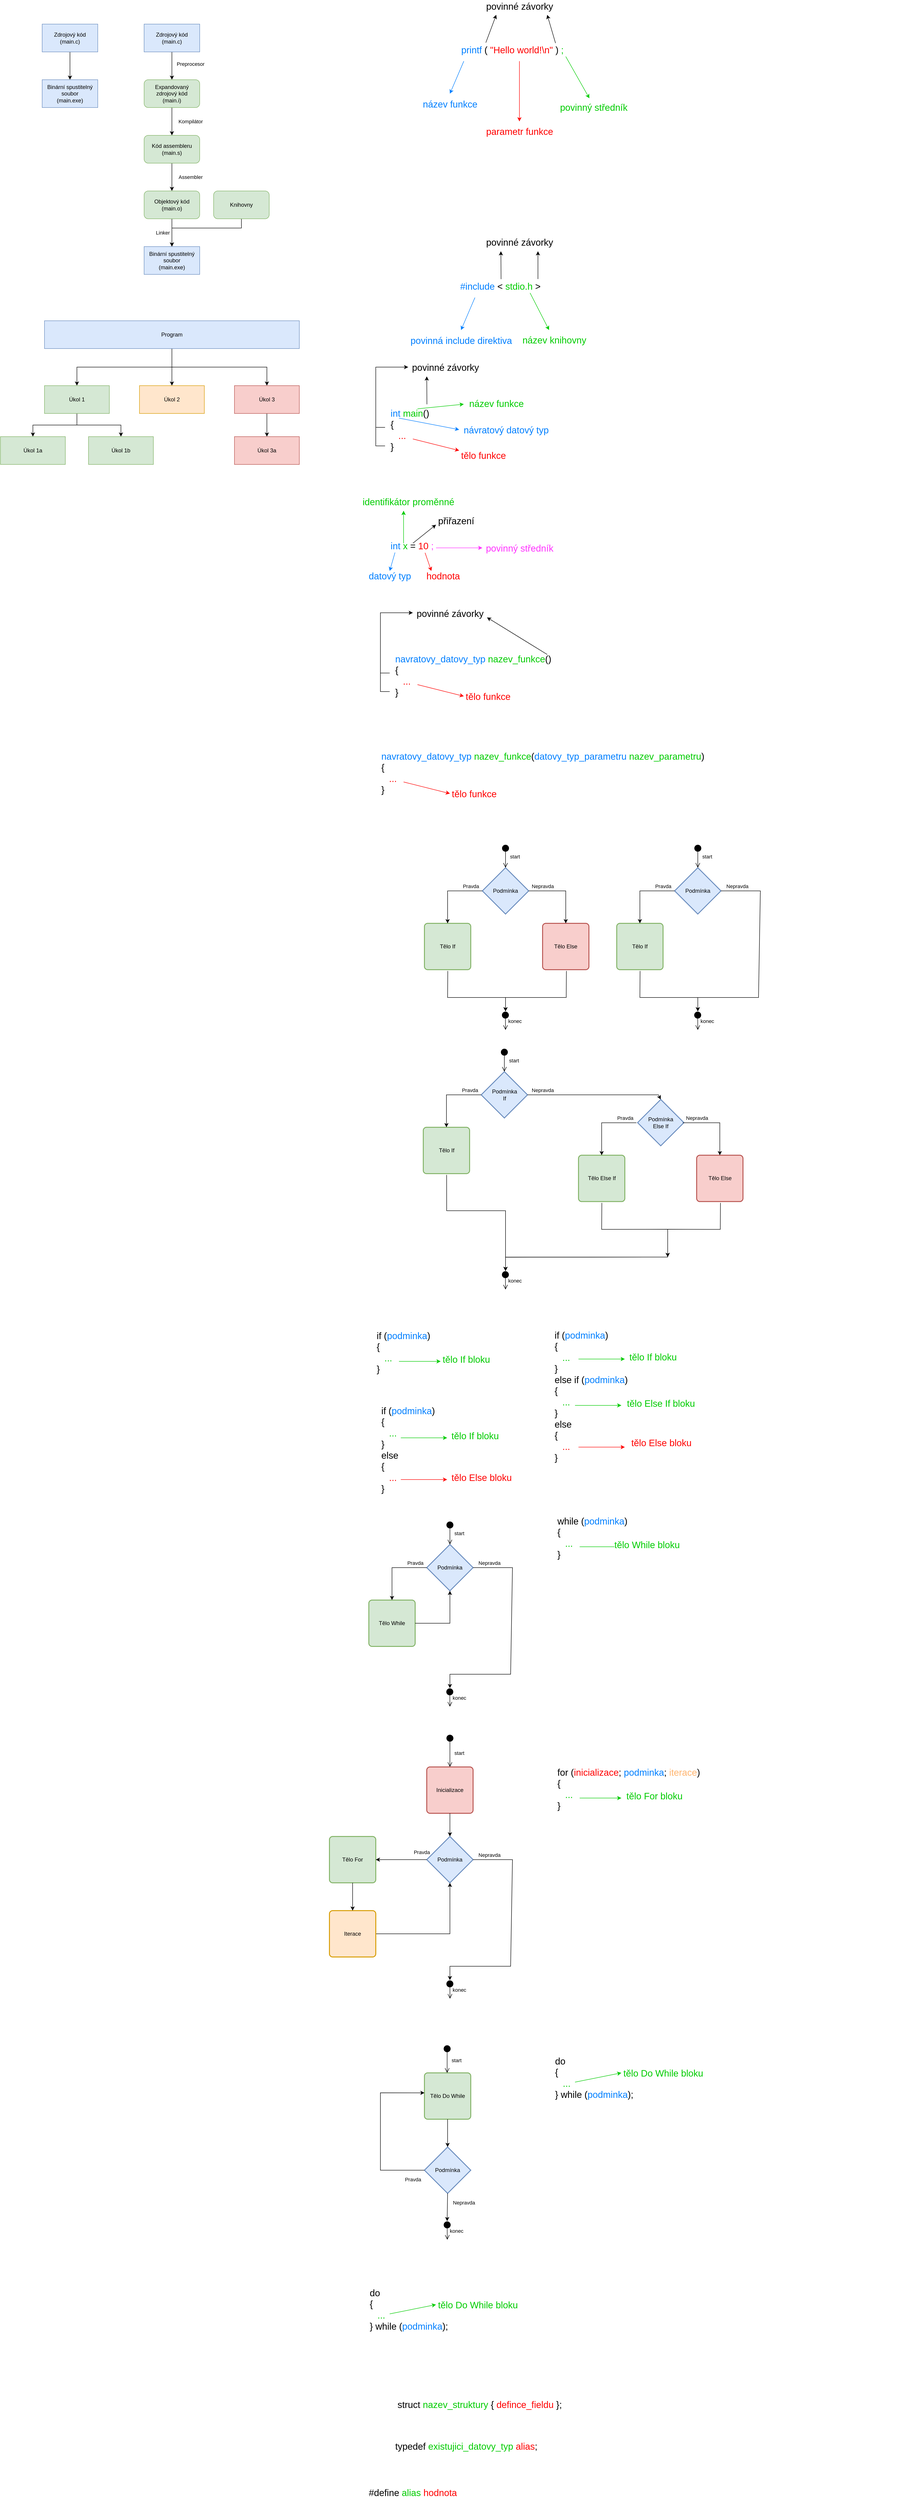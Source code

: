 <mxfile version="19.0.3" type="device"><diagram id="olC7VgZo8FWdd27OTqFR" name="Page-1"><mxGraphModel dx="2272" dy="865" grid="1" gridSize="10" guides="1" tooltips="1" connect="1" arrows="1" fold="1" page="1" pageScale="1" pageWidth="850" pageHeight="1100" math="0" shadow="0"><root><mxCell id="0"/><mxCell id="1" parent="0"/><mxCell id="PvKTxllJgVUMORvJE2K5-1" value="&lt;font style=&quot;font-size: 20px;&quot;&gt;&lt;font color=&quot;#007fff&quot;&gt;printf&amp;nbsp;&lt;/font&gt;(&amp;nbsp;&lt;font color=&quot;#ff0000&quot;&gt;&quot;Hello world!\n&quot;&amp;nbsp;&lt;/font&gt;)&amp;nbsp;&lt;font color=&quot;#00cc00&quot;&gt;;&lt;/font&gt;&lt;/font&gt;" style="text;html=1;strokeColor=none;fillColor=none;align=center;verticalAlign=middle;whiteSpace=wrap;rounded=0;" parent="1" vertex="1"><mxGeometry x="220" y="140" width="230" height="30" as="geometry"/></mxCell><mxCell id="PvKTxllJgVUMORvJE2K5-2" value="" style="endArrow=classic;html=1;rounded=0;fontSize=20;fontColor=#00CC00;fillColor=#dae8fc;strokeColor=#007FFF;" parent="1" edge="1"><mxGeometry width="50" height="50" relative="1" as="geometry"><mxPoint x="230" y="180" as="sourcePoint"/><mxPoint x="200" y="250" as="targetPoint"/></mxGeometry></mxCell><mxCell id="PvKTxllJgVUMORvJE2K5-9" value="&lt;font color=&quot;#007fff&quot;&gt;název funkce&lt;/font&gt;" style="edgeLabel;html=1;align=center;verticalAlign=middle;resizable=0;points=[];fontSize=20;fontColor=#00CC00;" parent="PvKTxllJgVUMORvJE2K5-2" vertex="1" connectable="0"><mxGeometry x="0.626" relative="1" as="geometry"><mxPoint x="-6" y="35" as="offset"/></mxGeometry></mxCell><mxCell id="PvKTxllJgVUMORvJE2K5-3" value="" style="endArrow=classic;html=1;rounded=0;fontSize=20;fontColor=#00CC00;fillColor=#f8cecc;strokeColor=#FF0000;" parent="1" edge="1"><mxGeometry width="50" height="50" relative="1" as="geometry"><mxPoint x="350" y="180" as="sourcePoint"/><mxPoint x="350" y="310" as="targetPoint"/></mxGeometry></mxCell><mxCell id="PvKTxllJgVUMORvJE2K5-10" value="&lt;font color=&quot;#ff0000&quot;&gt;parametr funkce&lt;/font&gt;" style="edgeLabel;html=1;align=center;verticalAlign=middle;resizable=0;points=[];fontSize=20;fontColor=#007FFF;" parent="PvKTxllJgVUMORvJE2K5-3" vertex="1" connectable="0"><mxGeometry x="0.422" relative="1" as="geometry"><mxPoint y="58" as="offset"/></mxGeometry></mxCell><mxCell id="PvKTxllJgVUMORvJE2K5-4" value="" style="endArrow=classic;html=1;rounded=0;fontSize=20;fontColor=#00CC00;fillColor=#d5e8d4;strokeColor=#00CC00;" parent="1" edge="1"><mxGeometry width="50" height="50" relative="1" as="geometry"><mxPoint x="450" y="170" as="sourcePoint"/><mxPoint x="501" y="260" as="targetPoint"/></mxGeometry></mxCell><mxCell id="PvKTxllJgVUMORvJE2K5-8" value="&lt;font color=&quot;#00cc00&quot;&gt;povinný středník&lt;/font&gt;" style="edgeLabel;html=1;align=center;verticalAlign=middle;resizable=0;points=[];fontSize=20;fontColor=#000000;" parent="PvKTxllJgVUMORvJE2K5-4" vertex="1" connectable="0"><mxGeometry x="0.617" y="-3" relative="1" as="geometry"><mxPoint x="21" y="35" as="offset"/></mxGeometry></mxCell><mxCell id="PvKTxllJgVUMORvJE2K5-5" value="" style="endArrow=classic;html=1;rounded=0;fontSize=20;fontColor=#00CC00;exitX=0.904;exitY=0.033;exitDx=0;exitDy=0;exitPerimeter=0;" parent="1" source="PvKTxllJgVUMORvJE2K5-1" edge="1"><mxGeometry width="50" height="50" relative="1" as="geometry"><mxPoint x="420" y="130" as="sourcePoint"/><mxPoint x="410" y="80" as="targetPoint"/></mxGeometry></mxCell><mxCell id="PvKTxllJgVUMORvJE2K5-6" value="" style="endArrow=classic;html=1;rounded=0;fontSize=20;fontColor=#00CC00;exitX=0.25;exitY=0;exitDx=0;exitDy=0;" parent="1" source="PvKTxllJgVUMORvJE2K5-1" edge="1"><mxGeometry width="50" height="50" relative="1" as="geometry"><mxPoint x="290" y="130" as="sourcePoint"/><mxPoint x="300" y="80" as="targetPoint"/></mxGeometry></mxCell><mxCell id="PvKTxllJgVUMORvJE2K5-7" value="&lt;font color=&quot;#000000&quot;&gt;povinné závorky&lt;/font&gt;" style="edgeLabel;html=1;align=center;verticalAlign=middle;resizable=0;points=[];fontSize=20;fontColor=#00CC00;" parent="PvKTxllJgVUMORvJE2K5-6" vertex="1" connectable="0"><mxGeometry x="0.52" y="-1" relative="1" as="geometry"><mxPoint x="54" y="-34" as="offset"/></mxGeometry></mxCell><mxCell id="PvKTxllJgVUMORvJE2K5-11" value="&lt;font style=&quot;font-size: 20px;&quot;&gt;&lt;font color=&quot;#007fff&quot;&gt;#include &lt;/font&gt;&amp;lt;&amp;nbsp;&lt;font color=&quot;#00cc00&quot;&gt;stdio.h&amp;nbsp;&lt;/font&gt;&amp;gt;&lt;/font&gt;" style="text;html=1;strokeColor=none;fillColor=none;align=center;verticalAlign=middle;whiteSpace=wrap;rounded=0;" parent="1" vertex="1"><mxGeometry x="194" y="650" width="230" height="30" as="geometry"/></mxCell><mxCell id="PvKTxllJgVUMORvJE2K5-12" value="" style="endArrow=classic;html=1;rounded=0;fontSize=20;fontColor=#00CC00;fillColor=#dae8fc;strokeColor=#007FFF;" parent="1" edge="1"><mxGeometry width="50" height="50" relative="1" as="geometry"><mxPoint x="254" y="690" as="sourcePoint"/><mxPoint x="224" y="760" as="targetPoint"/></mxGeometry></mxCell><mxCell id="PvKTxllJgVUMORvJE2K5-13" value="&lt;font color=&quot;#007fff&quot;&gt;povinná include direktiva&lt;/font&gt;" style="edgeLabel;html=1;align=center;verticalAlign=middle;resizable=0;points=[];fontSize=20;fontColor=#00CC00;" parent="PvKTxllJgVUMORvJE2K5-12" vertex="1" connectable="0"><mxGeometry x="0.626" relative="1" as="geometry"><mxPoint x="-6" y="35" as="offset"/></mxGeometry></mxCell><mxCell id="PvKTxllJgVUMORvJE2K5-14" value="" style="endArrow=classic;html=1;rounded=0;fontSize=20;fontColor=#00CC00;fillColor=#d5e8d4;strokeColor=#00CC00;" parent="1" edge="1"><mxGeometry width="50" height="50" relative="1" as="geometry"><mxPoint x="373" y="680" as="sourcePoint"/><mxPoint x="414" y="760" as="targetPoint"/></mxGeometry></mxCell><mxCell id="PvKTxllJgVUMORvJE2K5-15" value="&lt;font color=&quot;#00cc00&quot;&gt;název knihovny&lt;/font&gt;" style="edgeLabel;html=1;align=center;verticalAlign=middle;resizable=0;points=[];fontSize=20;fontColor=#000000;" parent="PvKTxllJgVUMORvJE2K5-14" vertex="1" connectable="0"><mxGeometry x="0.617" y="-3" relative="1" as="geometry"><mxPoint x="21" y="35" as="offset"/></mxGeometry></mxCell><mxCell id="PvKTxllJgVUMORvJE2K5-16" value="" style="endArrow=classic;html=1;rounded=0;fontSize=20;fontColor=#00CC00;" parent="1" edge="1"><mxGeometry width="50" height="50" relative="1" as="geometry"><mxPoint x="390" y="650" as="sourcePoint"/><mxPoint x="390" y="590" as="targetPoint"/></mxGeometry></mxCell><mxCell id="PvKTxllJgVUMORvJE2K5-17" value="" style="endArrow=classic;html=1;rounded=0;fontSize=20;fontColor=#00CC00;exitX=0.506;exitY=0.007;exitDx=0;exitDy=0;exitPerimeter=0;" parent="1" source="PvKTxllJgVUMORvJE2K5-11" edge="1"><mxGeometry width="50" height="50" relative="1" as="geometry"><mxPoint x="308.5" y="650" as="sourcePoint"/><mxPoint x="310" y="590" as="targetPoint"/></mxGeometry></mxCell><mxCell id="PvKTxllJgVUMORvJE2K5-18" value="&lt;font color=&quot;#000000&quot;&gt;povinné závorky&lt;/font&gt;" style="edgeLabel;html=1;align=center;verticalAlign=middle;resizable=0;points=[];fontSize=20;fontColor=#00CC00;" parent="PvKTxllJgVUMORvJE2K5-17" vertex="1" connectable="0"><mxGeometry x="0.52" y="-1" relative="1" as="geometry"><mxPoint x="39" y="-34" as="offset"/></mxGeometry></mxCell><mxCell id="PvKTxllJgVUMORvJE2K5-19" value="&lt;font style=&quot;font-size: 20px;&quot;&gt;&lt;font color=&quot;#007fff&quot;&gt;int&amp;nbsp;&lt;/font&gt;&lt;font color=&quot;#00cc00&quot;&gt;main&lt;/font&gt;()&lt;br&gt;{&lt;br&gt;&amp;nbsp; &amp;nbsp;&lt;font color=&quot;#ff0000&quot;&gt;...&lt;/font&gt;&lt;br&gt;&lt;div style=&quot;&quot;&gt;&lt;span style=&quot;background-color: initial;&quot;&gt;}&lt;/span&gt;&lt;/div&gt;&lt;/font&gt;" style="text;html=1;strokeColor=none;fillColor=none;align=left;verticalAlign=middle;whiteSpace=wrap;rounded=0;" parent="1" vertex="1"><mxGeometry x="70" y="960" width="230" height="30" as="geometry"/></mxCell><mxCell id="PvKTxllJgVUMORvJE2K5-20" value="" style="endArrow=classic;html=1;rounded=0;fontSize=20;fontColor=#00CC00;" parent="1" edge="1"><mxGeometry width="50" height="50" relative="1" as="geometry"><mxPoint x="60" y="1010" as="sourcePoint"/><mxPoint x="110" y="840" as="targetPoint"/><Array as="points"><mxPoint x="40" y="1010"/><mxPoint x="40" y="840"/></Array></mxGeometry></mxCell><mxCell id="PvKTxllJgVUMORvJE2K5-21" value="" style="endArrow=classic;html=1;rounded=0;fontSize=20;fontColor=#00CC00;exitX=0.506;exitY=0.007;exitDx=0;exitDy=0;exitPerimeter=0;" parent="1" edge="1"><mxGeometry width="50" height="50" relative="1" as="geometry"><mxPoint x="150.38" y="920.21" as="sourcePoint"/><mxPoint x="150" y="860" as="targetPoint"/></mxGeometry></mxCell><mxCell id="PvKTxllJgVUMORvJE2K5-22" value="&lt;font color=&quot;#000000&quot;&gt;povinné závorky&lt;/font&gt;" style="edgeLabel;html=1;align=center;verticalAlign=middle;resizable=0;points=[];fontSize=20;fontColor=#00CC00;" parent="PvKTxllJgVUMORvJE2K5-21" vertex="1" connectable="0"><mxGeometry x="0.52" y="-1" relative="1" as="geometry"><mxPoint x="39" y="-34" as="offset"/></mxGeometry></mxCell><mxCell id="PvKTxllJgVUMORvJE2K5-23" value="" style="endArrow=none;html=1;rounded=0;fontSize=20;fontColor=#FF0000;strokeColor=#000000;" parent="1" edge="1"><mxGeometry width="50" height="50" relative="1" as="geometry"><mxPoint x="40" y="970" as="sourcePoint"/><mxPoint x="60" y="970" as="targetPoint"/></mxGeometry></mxCell><mxCell id="PvKTxllJgVUMORvJE2K5-24" value="" style="endArrow=classic;html=1;rounded=0;fontSize=20;fontColor=#00CC00;strokeColor=#FF0000;" parent="1" edge="1"><mxGeometry width="50" height="50" relative="1" as="geometry"><mxPoint x="120" y="995" as="sourcePoint"/><mxPoint x="220" y="1020" as="targetPoint"/></mxGeometry></mxCell><mxCell id="PvKTxllJgVUMORvJE2K5-25" value="&lt;font color=&quot;#ff0000&quot;&gt;tělo funkce&lt;/font&gt;" style="edgeLabel;html=1;align=center;verticalAlign=middle;resizable=0;points=[];fontSize=20;fontColor=#00CC00;" parent="PvKTxllJgVUMORvJE2K5-24" vertex="1" connectable="0"><mxGeometry x="0.52" y="-1" relative="1" as="geometry"><mxPoint x="76" y="15" as="offset"/></mxGeometry></mxCell><mxCell id="PvKTxllJgVUMORvJE2K5-26" value="" style="endArrow=classic;html=1;rounded=0;fontSize=20;fontColor=#00CC00;strokeColor=#00CC00;" parent="1" edge="1"><mxGeometry width="50" height="50" relative="1" as="geometry"><mxPoint x="130" y="930" as="sourcePoint"/><mxPoint x="230" y="920" as="targetPoint"/></mxGeometry></mxCell><mxCell id="PvKTxllJgVUMORvJE2K5-27" value="název funkce" style="edgeLabel;html=1;align=center;verticalAlign=middle;resizable=0;points=[];fontSize=20;fontColor=#00CC00;" parent="PvKTxllJgVUMORvJE2K5-26" vertex="1" connectable="0"><mxGeometry x="0.52" y="-1" relative="1" as="geometry"><mxPoint x="94" y="-6" as="offset"/></mxGeometry></mxCell><mxCell id="PvKTxllJgVUMORvJE2K5-28" value="" style="endArrow=classic;html=1;rounded=0;fontSize=20;fontColor=#00CC00;strokeColor=#007FFF;exitX=0.087;exitY=-0.333;exitDx=0;exitDy=0;exitPerimeter=0;" parent="1" source="PvKTxllJgVUMORvJE2K5-19" edge="1"><mxGeometry width="50" height="50" relative="1" as="geometry"><mxPoint x="100" y="980" as="sourcePoint"/><mxPoint x="220" y="975" as="targetPoint"/></mxGeometry></mxCell><mxCell id="PvKTxllJgVUMORvJE2K5-29" value="návratový datový typ" style="edgeLabel;html=1;align=center;verticalAlign=middle;resizable=0;points=[];fontSize=20;fontColor=#007FFF;" parent="PvKTxllJgVUMORvJE2K5-28" vertex="1" connectable="0"><mxGeometry x="0.52" y="-1" relative="1" as="geometry"><mxPoint x="132" y="5" as="offset"/></mxGeometry></mxCell><mxCell id="PvKTxllJgVUMORvJE2K5-30" value="&lt;font style=&quot;font-size: 20px;&quot;&gt;&lt;font color=&quot;#007fff&quot;&gt;int&amp;nbsp;&lt;/font&gt;&lt;font color=&quot;#00cc00&quot;&gt;x &lt;/font&gt;=&lt;font color=&quot;#00cc00&quot;&gt; &lt;/font&gt;&lt;font color=&quot;#ff0000&quot;&gt;10 &lt;/font&gt;&lt;font color=&quot;#ff33ff&quot;&gt;;&lt;/font&gt;&lt;br&gt;&lt;/font&gt;" style="text;html=1;strokeColor=none;fillColor=none;align=left;verticalAlign=middle;whiteSpace=wrap;rounded=0;" parent="1" vertex="1"><mxGeometry x="70" y="1210" width="230" height="30" as="geometry"/></mxCell><mxCell id="PvKTxllJgVUMORvJE2K5-32" value="" style="endArrow=classic;html=1;rounded=0;fontSize=20;fontColor=#00CC00;" parent="1" edge="1"><mxGeometry width="50" height="50" relative="1" as="geometry"><mxPoint x="120" y="1220" as="sourcePoint"/><mxPoint x="170" y="1180" as="targetPoint"/></mxGeometry></mxCell><mxCell id="PvKTxllJgVUMORvJE2K5-33" value="&lt;font color=&quot;#000000&quot;&gt;přiřazení&lt;/font&gt;" style="edgeLabel;html=1;align=center;verticalAlign=middle;resizable=0;points=[];fontSize=20;fontColor=#00CC00;" parent="PvKTxllJgVUMORvJE2K5-32" vertex="1" connectable="0"><mxGeometry x="0.52" y="-1" relative="1" as="geometry"><mxPoint x="54" y="-20" as="offset"/></mxGeometry></mxCell><mxCell id="PvKTxllJgVUMORvJE2K5-35" value="" style="endArrow=classic;html=1;rounded=0;fontSize=20;fontColor=#00CC00;strokeColor=#FF0000;exitX=0.332;exitY=1.019;exitDx=0;exitDy=0;exitPerimeter=0;" parent="1" source="PvKTxllJgVUMORvJE2K5-30" edge="1"><mxGeometry width="50" height="50" relative="1" as="geometry"><mxPoint x="120" y="1245" as="sourcePoint"/><mxPoint x="160" y="1280" as="targetPoint"/></mxGeometry></mxCell><mxCell id="PvKTxllJgVUMORvJE2K5-36" value="&lt;font color=&quot;#ff0000&quot;&gt;hodnota&lt;/font&gt;" style="edgeLabel;html=1;align=center;verticalAlign=middle;resizable=0;points=[];fontSize=20;fontColor=#00CC00;" parent="PvKTxllJgVUMORvJE2K5-35" vertex="1" connectable="0"><mxGeometry x="0.52" y="-1" relative="1" as="geometry"><mxPoint x="29" y="19" as="offset"/></mxGeometry></mxCell><mxCell id="PvKTxllJgVUMORvJE2K5-37" value="" style="endArrow=classic;html=1;rounded=0;fontSize=20;fontColor=#00CC00;strokeColor=#00CC00;" parent="1" edge="1"><mxGeometry width="50" height="50" relative="1" as="geometry"><mxPoint x="100" y="1220" as="sourcePoint"/><mxPoint x="100" y="1150" as="targetPoint"/></mxGeometry></mxCell><mxCell id="PvKTxllJgVUMORvJE2K5-39" value="" style="endArrow=classic;html=1;rounded=0;fontSize=20;fontColor=#00CC00;strokeColor=#007FFF;exitX=0.05;exitY=1.003;exitDx=0;exitDy=0;exitPerimeter=0;" parent="1" edge="1"><mxGeometry width="50" height="50" relative="1" as="geometry"><mxPoint x="81.5" y="1240" as="sourcePoint"/><mxPoint x="70" y="1279.91" as="targetPoint"/></mxGeometry></mxCell><mxCell id="PvKTxllJgVUMORvJE2K5-40" value="datový typ" style="edgeLabel;html=1;align=center;verticalAlign=middle;resizable=0;points=[];fontSize=20;fontColor=#007FFF;" parent="PvKTxllJgVUMORvJE2K5-39" vertex="1" connectable="0"><mxGeometry x="0.52" y="-1" relative="1" as="geometry"><mxPoint x="-2" y="20" as="offset"/></mxGeometry></mxCell><mxCell id="PvKTxllJgVUMORvJE2K5-41" value="" style="endArrow=classic;html=1;rounded=0;fontSize=20;fontColor=#FF33FF;strokeColor=#FF33FF;" parent="1" edge="1"><mxGeometry width="50" height="50" relative="1" as="geometry"><mxPoint x="170" y="1230" as="sourcePoint"/><mxPoint x="270" y="1230" as="targetPoint"/></mxGeometry></mxCell><mxCell id="PvKTxllJgVUMORvJE2K5-42" value="povinný středník" style="edgeLabel;html=1;align=center;verticalAlign=middle;resizable=0;points=[];fontSize=20;fontColor=#FF33FF;" parent="PvKTxllJgVUMORvJE2K5-41" vertex="1" connectable="0"><mxGeometry x="0.736" y="1" relative="1" as="geometry"><mxPoint x="93" y="1" as="offset"/></mxGeometry></mxCell><mxCell id="PvKTxllJgVUMORvJE2K5-43" value="" style="endArrow=classic;html=1;rounded=0;fontSize=20;fontColor=#00CC00;strokeColor=#00CC00;" parent="1" edge="1"><mxGeometry width="50" height="50" relative="1" as="geometry"><mxPoint x="100" y="1220" as="sourcePoint"/><mxPoint x="100" y="1150" as="targetPoint"/></mxGeometry></mxCell><mxCell id="PvKTxllJgVUMORvJE2K5-44" value="identifikátor proměnné" style="edgeLabel;html=1;align=center;verticalAlign=middle;resizable=0;points=[];fontSize=20;fontColor=#00CC00;" parent="PvKTxllJgVUMORvJE2K5-43" vertex="1" connectable="0"><mxGeometry x="0.52" y="-1" relative="1" as="geometry"><mxPoint x="9" y="-37" as="offset"/></mxGeometry></mxCell><mxCell id="PvKTxllJgVUMORvJE2K5-58" value="&lt;font style=&quot;font-size: 20px;&quot;&gt;&lt;font color=&quot;#007fff&quot;&gt;navratovy_datovy_typ&amp;nbsp;&lt;/font&gt;&lt;font color=&quot;#00cc00&quot;&gt;nazev_funkce&lt;/font&gt;()&lt;br&gt;{&lt;br&gt;&amp;nbsp; &amp;nbsp;&lt;font color=&quot;#ff0000&quot;&gt;...&lt;/font&gt;&lt;br&gt;&lt;div style=&quot;&quot;&gt;&lt;span style=&quot;background-color: initial;&quot;&gt;}&lt;/span&gt;&lt;/div&gt;&lt;/font&gt;" style="text;html=1;strokeColor=none;fillColor=none;align=left;verticalAlign=middle;whiteSpace=wrap;rounded=0;" parent="1" vertex="1"><mxGeometry x="80" y="1490" width="230" height="30" as="geometry"/></mxCell><mxCell id="PvKTxllJgVUMORvJE2K5-59" value="" style="endArrow=classic;html=1;rounded=0;fontSize=20;fontColor=#00CC00;" parent="1" edge="1"><mxGeometry width="50" height="50" relative="1" as="geometry"><mxPoint x="70" y="1540" as="sourcePoint"/><mxPoint x="120" y="1370" as="targetPoint"/><Array as="points"><mxPoint x="50" y="1540"/><mxPoint x="50" y="1370"/></Array></mxGeometry></mxCell><mxCell id="PvKTxllJgVUMORvJE2K5-60" value="" style="endArrow=classic;html=1;rounded=0;fontSize=20;fontColor=#00CC00;" parent="1" edge="1"><mxGeometry width="50" height="50" relative="1" as="geometry"><mxPoint x="410" y="1460" as="sourcePoint"/><mxPoint x="280" y="1380" as="targetPoint"/></mxGeometry></mxCell><mxCell id="PvKTxllJgVUMORvJE2K5-61" value="&lt;font color=&quot;#000000&quot;&gt;povinné závorky&lt;/font&gt;" style="edgeLabel;html=1;align=center;verticalAlign=middle;resizable=0;points=[];fontSize=20;fontColor=#00CC00;" parent="PvKTxllJgVUMORvJE2K5-60" vertex="1" connectable="0"><mxGeometry x="0.52" y="-1" relative="1" as="geometry"><mxPoint x="-112" y="-28" as="offset"/></mxGeometry></mxCell><mxCell id="PvKTxllJgVUMORvJE2K5-62" value="" style="endArrow=none;html=1;rounded=0;fontSize=20;fontColor=#FF0000;strokeColor=#000000;" parent="1" edge="1"><mxGeometry width="50" height="50" relative="1" as="geometry"><mxPoint x="50" y="1500" as="sourcePoint"/><mxPoint x="70" y="1500" as="targetPoint"/></mxGeometry></mxCell><mxCell id="PvKTxllJgVUMORvJE2K5-63" value="" style="endArrow=classic;html=1;rounded=0;fontSize=20;fontColor=#00CC00;strokeColor=#FF0000;" parent="1" edge="1"><mxGeometry width="50" height="50" relative="1" as="geometry"><mxPoint x="130" y="1525" as="sourcePoint"/><mxPoint x="230" y="1550" as="targetPoint"/></mxGeometry></mxCell><mxCell id="PvKTxllJgVUMORvJE2K5-64" value="&lt;font color=&quot;#ff0000&quot;&gt;tělo funkce&lt;/font&gt;" style="edgeLabel;html=1;align=center;verticalAlign=middle;resizable=0;points=[];fontSize=20;fontColor=#00CC00;" parent="PvKTxllJgVUMORvJE2K5-63" vertex="1" connectable="0"><mxGeometry x="0.52" y="-1" relative="1" as="geometry"><mxPoint x="76" y="5" as="offset"/></mxGeometry></mxCell><mxCell id="PvKTxllJgVUMORvJE2K5-69" value="&lt;font style=&quot;font-size: 20px;&quot;&gt;&lt;font color=&quot;#007fff&quot;&gt;navratovy_datovy_typ&amp;nbsp;&lt;/font&gt;&lt;font color=&quot;#00cc00&quot;&gt;nazev_funkce&lt;/font&gt;(&lt;font color=&quot;#007fff&quot;&gt;datovy_typ_parametru &lt;/font&gt;&lt;font color=&quot;#00cc00&quot;&gt;nazev_parametru&lt;/font&gt;)&lt;br&gt;{&lt;br&gt;&amp;nbsp; &amp;nbsp;&lt;font color=&quot;#ff0000&quot;&gt;...&lt;/font&gt;&lt;br&gt;&lt;div style=&quot;&quot;&gt;&lt;span style=&quot;background-color: initial;&quot;&gt;}&lt;/span&gt;&lt;/div&gt;&lt;/font&gt;" style="text;html=1;strokeColor=none;fillColor=none;align=left;verticalAlign=middle;whiteSpace=wrap;rounded=0;" parent="1" vertex="1"><mxGeometry x="50" y="1700" width="720" height="30" as="geometry"/></mxCell><mxCell id="PvKTxllJgVUMORvJE2K5-74" value="" style="endArrow=classic;html=1;rounded=0;fontSize=20;fontColor=#00CC00;strokeColor=#FF0000;" parent="1" edge="1"><mxGeometry width="50" height="50" relative="1" as="geometry"><mxPoint x="100" y="1735" as="sourcePoint"/><mxPoint x="200" y="1760" as="targetPoint"/></mxGeometry></mxCell><mxCell id="PvKTxllJgVUMORvJE2K5-75" value="&lt;font color=&quot;#ff0000&quot;&gt;tělo funkce&lt;/font&gt;" style="edgeLabel;html=1;align=center;verticalAlign=middle;resizable=0;points=[];fontSize=20;fontColor=#00CC00;" parent="PvKTxllJgVUMORvJE2K5-74" vertex="1" connectable="0"><mxGeometry x="0.52" y="-1" relative="1" as="geometry"><mxPoint x="76" y="5" as="offset"/></mxGeometry></mxCell><mxCell id="96bIXmB38wUblgq2eVlA-1" value="Podmínka" style="strokeWidth=2;html=1;shape=mxgraph.flowchart.decision;whiteSpace=wrap;fillColor=#dae8fc;strokeColor=#6c8ebf;" parent="1" vertex="1"><mxGeometry x="270" y="1920" width="100" height="100" as="geometry"/></mxCell><mxCell id="96bIXmB38wUblgq2eVlA-2" value="Tělo If" style="rounded=1;whiteSpace=wrap;html=1;absoluteArcSize=1;arcSize=14;strokeWidth=2;fillColor=#d5e8d4;strokeColor=#82b366;" parent="1" vertex="1"><mxGeometry x="145" y="2040" width="100" height="100" as="geometry"/></mxCell><mxCell id="96bIXmB38wUblgq2eVlA-3" value="Tělo Else" style="rounded=1;whiteSpace=wrap;html=1;absoluteArcSize=1;arcSize=14;strokeWidth=2;fillColor=#f8cecc;strokeColor=#b85450;" parent="1" vertex="1"><mxGeometry x="400" y="2040" width="100" height="100" as="geometry"/></mxCell><mxCell id="96bIXmB38wUblgq2eVlA-4" value="start" style="html=1;verticalAlign=bottom;startArrow=circle;startFill=1;endArrow=open;startSize=6;endSize=8;rounded=0;entryX=0.5;entryY=0;entryDx=0;entryDy=0;entryPerimeter=0;" parent="1" target="96bIXmB38wUblgq2eVlA-1" edge="1"><mxGeometry x="0.4" y="20" width="80" relative="1" as="geometry"><mxPoint x="320" y="1870" as="sourcePoint"/><mxPoint x="320" y="1860" as="targetPoint"/><mxPoint as="offset"/></mxGeometry></mxCell><mxCell id="96bIXmB38wUblgq2eVlA-5" value="konec" style="html=1;verticalAlign=bottom;startArrow=circle;startFill=1;endArrow=open;startSize=6;endSize=8;rounded=0;" parent="1" edge="1"><mxGeometry x="0.508" y="20" width="80" relative="1" as="geometry"><mxPoint x="319.66" y="2230" as="sourcePoint"/><mxPoint x="320" y="2270" as="targetPoint"/><mxPoint as="offset"/></mxGeometry></mxCell><mxCell id="96bIXmB38wUblgq2eVlA-6" value="" style="endArrow=classic;html=1;rounded=0;entryX=0.5;entryY=0;entryDx=0;entryDy=0;exitX=0;exitY=0.5;exitDx=0;exitDy=0;exitPerimeter=0;" parent="1" source="96bIXmB38wUblgq2eVlA-1" target="96bIXmB38wUblgq2eVlA-2" edge="1"><mxGeometry width="50" height="50" relative="1" as="geometry"><mxPoint x="190" y="1960" as="sourcePoint"/><mxPoint x="220" y="1930" as="targetPoint"/><Array as="points"><mxPoint x="195" y="1970"/></Array></mxGeometry></mxCell><mxCell id="96bIXmB38wUblgq2eVlA-10" value="Pravda" style="edgeLabel;html=1;align=center;verticalAlign=middle;resizable=0;points=[];" parent="96bIXmB38wUblgq2eVlA-6" vertex="1" connectable="0"><mxGeometry x="0.109" relative="1" as="geometry"><mxPoint x="50" y="-16" as="offset"/></mxGeometry></mxCell><mxCell id="96bIXmB38wUblgq2eVlA-7" value="" style="endArrow=classic;html=1;rounded=0;entryX=0.5;entryY=0;entryDx=0;entryDy=0;exitX=1;exitY=0.5;exitDx=0;exitDy=0;exitPerimeter=0;" parent="1" source="96bIXmB38wUblgq2eVlA-1" target="96bIXmB38wUblgq2eVlA-3" edge="1"><mxGeometry width="50" height="50" relative="1" as="geometry"><mxPoint x="280" y="1980" as="sourcePoint"/><mxPoint x="208.9" y="2080.1" as="targetPoint"/><Array as="points"><mxPoint x="450" y="1970"/></Array></mxGeometry></mxCell><mxCell id="96bIXmB38wUblgq2eVlA-11" value="Nepravda" style="edgeLabel;html=1;align=center;verticalAlign=middle;resizable=0;points=[];" parent="96bIXmB38wUblgq2eVlA-7" vertex="1" connectable="0"><mxGeometry x="0.222" y="-1" relative="1" as="geometry"><mxPoint x="-49" y="-22" as="offset"/></mxGeometry></mxCell><mxCell id="96bIXmB38wUblgq2eVlA-8" value="" style="endArrow=classic;html=1;rounded=0;exitX=0.504;exitY=1.028;exitDx=0;exitDy=0;exitPerimeter=0;" parent="1" source="96bIXmB38wUblgq2eVlA-2" edge="1"><mxGeometry width="50" height="50" relative="1" as="geometry"><mxPoint x="310" y="2220" as="sourcePoint"/><mxPoint x="320" y="2230" as="targetPoint"/><Array as="points"><mxPoint x="195" y="2200"/><mxPoint x="320" y="2200"/></Array></mxGeometry></mxCell><mxCell id="96bIXmB38wUblgq2eVlA-9" value="" style="endArrow=classic;html=1;rounded=0;exitX=0.514;exitY=1.028;exitDx=0;exitDy=0;exitPerimeter=0;" parent="1" source="96bIXmB38wUblgq2eVlA-3" edge="1"><mxGeometry width="50" height="50" relative="1" as="geometry"><mxPoint x="410" y="2260" as="sourcePoint"/><mxPoint x="320" y="2230" as="targetPoint"/><Array as="points"><mxPoint x="451" y="2200"/><mxPoint x="320" y="2200"/></Array></mxGeometry></mxCell><mxCell id="96bIXmB38wUblgq2eVlA-12" value="Podmínka" style="strokeWidth=2;html=1;shape=mxgraph.flowchart.decision;whiteSpace=wrap;fillColor=#dae8fc;strokeColor=#6c8ebf;" parent="1" vertex="1"><mxGeometry x="685" y="1920" width="100" height="100" as="geometry"/></mxCell><mxCell id="96bIXmB38wUblgq2eVlA-13" value="Tělo If" style="rounded=1;whiteSpace=wrap;html=1;absoluteArcSize=1;arcSize=14;strokeWidth=2;fillColor=#d5e8d4;strokeColor=#82b366;" parent="1" vertex="1"><mxGeometry x="560" y="2040" width="100" height="100" as="geometry"/></mxCell><mxCell id="96bIXmB38wUblgq2eVlA-15" value="start" style="html=1;verticalAlign=bottom;startArrow=circle;startFill=1;endArrow=open;startSize=6;endSize=8;rounded=0;entryX=0.5;entryY=0;entryDx=0;entryDy=0;entryPerimeter=0;" parent="1" target="96bIXmB38wUblgq2eVlA-12" edge="1"><mxGeometry x="0.4" y="20" width="80" relative="1" as="geometry"><mxPoint x="735" y="1870" as="sourcePoint"/><mxPoint x="735" y="1860" as="targetPoint"/><mxPoint as="offset"/></mxGeometry></mxCell><mxCell id="96bIXmB38wUblgq2eVlA-16" value="konec" style="html=1;verticalAlign=bottom;startArrow=circle;startFill=1;endArrow=open;startSize=6;endSize=8;rounded=0;" parent="1" edge="1"><mxGeometry x="0.508" y="20" width="80" relative="1" as="geometry"><mxPoint x="734.66" y="2230" as="sourcePoint"/><mxPoint x="735" y="2270" as="targetPoint"/><mxPoint as="offset"/></mxGeometry></mxCell><mxCell id="96bIXmB38wUblgq2eVlA-17" value="" style="endArrow=classic;html=1;rounded=0;entryX=0.5;entryY=0;entryDx=0;entryDy=0;exitX=0;exitY=0.5;exitDx=0;exitDy=0;exitPerimeter=0;" parent="1" source="96bIXmB38wUblgq2eVlA-12" target="96bIXmB38wUblgq2eVlA-13" edge="1"><mxGeometry width="50" height="50" relative="1" as="geometry"><mxPoint x="605" y="1960" as="sourcePoint"/><mxPoint x="635" y="1930" as="targetPoint"/><Array as="points"><mxPoint x="610" y="1970"/></Array></mxGeometry></mxCell><mxCell id="96bIXmB38wUblgq2eVlA-18" value="Pravda" style="edgeLabel;html=1;align=center;verticalAlign=middle;resizable=0;points=[];" parent="96bIXmB38wUblgq2eVlA-17" vertex="1" connectable="0"><mxGeometry x="0.109" relative="1" as="geometry"><mxPoint x="50" y="-16" as="offset"/></mxGeometry></mxCell><mxCell id="96bIXmB38wUblgq2eVlA-21" value="" style="endArrow=classic;html=1;rounded=0;exitX=0.504;exitY=1.028;exitDx=0;exitDy=0;exitPerimeter=0;" parent="1" source="96bIXmB38wUblgq2eVlA-13" edge="1"><mxGeometry width="50" height="50" relative="1" as="geometry"><mxPoint x="725" y="2220" as="sourcePoint"/><mxPoint x="735" y="2230" as="targetPoint"/><Array as="points"><mxPoint x="610" y="2200"/><mxPoint x="735" y="2200"/></Array></mxGeometry></mxCell><mxCell id="96bIXmB38wUblgq2eVlA-22" value="" style="endArrow=classic;html=1;rounded=0;exitX=1;exitY=0.5;exitDx=0;exitDy=0;exitPerimeter=0;" parent="1" source="96bIXmB38wUblgq2eVlA-12" edge="1"><mxGeometry width="50" height="50" relative="1" as="geometry"><mxPoint x="866" y="1970" as="sourcePoint"/><mxPoint x="735" y="2230" as="targetPoint"/><Array as="points"><mxPoint x="870" y="1970"/><mxPoint x="866" y="2200"/><mxPoint x="735" y="2200"/></Array></mxGeometry></mxCell><mxCell id="96bIXmB38wUblgq2eVlA-25" value="Nepravda" style="edgeLabel;html=1;align=center;verticalAlign=middle;resizable=0;points=[];" parent="96bIXmB38wUblgq2eVlA-22" vertex="1" connectable="0"><mxGeometry x="-0.307" y="1" relative="1" as="geometry"><mxPoint x="-50" y="-90" as="offset"/></mxGeometry></mxCell><mxCell id="96bIXmB38wUblgq2eVlA-26" value="Podmínka&lt;br&gt;If" style="strokeWidth=2;html=1;shape=mxgraph.flowchart.decision;whiteSpace=wrap;fillColor=#dae8fc;strokeColor=#6c8ebf;" parent="1" vertex="1"><mxGeometry x="267.5" y="2360" width="100" height="100" as="geometry"/></mxCell><mxCell id="96bIXmB38wUblgq2eVlA-27" value="Tělo If" style="rounded=1;whiteSpace=wrap;html=1;absoluteArcSize=1;arcSize=14;strokeWidth=2;fillColor=#d5e8d4;strokeColor=#82b366;" parent="1" vertex="1"><mxGeometry x="142.5" y="2480" width="100" height="100" as="geometry"/></mxCell><mxCell id="96bIXmB38wUblgq2eVlA-29" value="start" style="html=1;verticalAlign=bottom;startArrow=circle;startFill=1;endArrow=open;startSize=6;endSize=8;rounded=0;entryX=0.5;entryY=0;entryDx=0;entryDy=0;entryPerimeter=0;" parent="1" target="96bIXmB38wUblgq2eVlA-26" edge="1"><mxGeometry x="0.4" y="20" width="80" relative="1" as="geometry"><mxPoint x="317.5" y="2310" as="sourcePoint"/><mxPoint x="317.5" y="2300" as="targetPoint"/><mxPoint as="offset"/></mxGeometry></mxCell><mxCell id="96bIXmB38wUblgq2eVlA-30" value="konec" style="html=1;verticalAlign=bottom;startArrow=circle;startFill=1;endArrow=open;startSize=6;endSize=8;rounded=0;" parent="1" edge="1"><mxGeometry x="0.508" y="20" width="80" relative="1" as="geometry"><mxPoint x="319.66" y="2790" as="sourcePoint"/><mxPoint x="320" y="2830" as="targetPoint"/><mxPoint as="offset"/></mxGeometry></mxCell><mxCell id="96bIXmB38wUblgq2eVlA-31" value="" style="endArrow=classic;html=1;rounded=0;entryX=0.5;entryY=0;entryDx=0;entryDy=0;exitX=0;exitY=0.5;exitDx=0;exitDy=0;exitPerimeter=0;" parent="1" source="96bIXmB38wUblgq2eVlA-26" target="96bIXmB38wUblgq2eVlA-27" edge="1"><mxGeometry width="50" height="50" relative="1" as="geometry"><mxPoint x="187.5" y="2400" as="sourcePoint"/><mxPoint x="217.5" y="2370" as="targetPoint"/><Array as="points"><mxPoint x="192.5" y="2410"/></Array></mxGeometry></mxCell><mxCell id="96bIXmB38wUblgq2eVlA-32" value="Pravda" style="edgeLabel;html=1;align=center;verticalAlign=middle;resizable=0;points=[];" parent="96bIXmB38wUblgq2eVlA-31" vertex="1" connectable="0"><mxGeometry x="0.109" relative="1" as="geometry"><mxPoint x="50" y="-16" as="offset"/></mxGeometry></mxCell><mxCell id="96bIXmB38wUblgq2eVlA-33" value="" style="endArrow=classic;html=1;rounded=0;exitX=1;exitY=0.5;exitDx=0;exitDy=0;exitPerimeter=0;entryX=0.5;entryY=0;entryDx=0;entryDy=0;entryPerimeter=0;" parent="1" source="96bIXmB38wUblgq2eVlA-26" target="96bIXmB38wUblgq2eVlA-37" edge="1"><mxGeometry width="50" height="50" relative="1" as="geometry"><mxPoint x="277.5" y="2420" as="sourcePoint"/><mxPoint x="620" y="2410" as="targetPoint"/><Array as="points"><mxPoint x="650" y="2410"/></Array></mxGeometry></mxCell><mxCell id="96bIXmB38wUblgq2eVlA-34" value="Nepravda" style="edgeLabel;html=1;align=center;verticalAlign=middle;resizable=0;points=[];" parent="96bIXmB38wUblgq2eVlA-33" vertex="1" connectable="0"><mxGeometry x="0.222" y="-1" relative="1" as="geometry"><mxPoint x="-147" y="-11" as="offset"/></mxGeometry></mxCell><mxCell id="96bIXmB38wUblgq2eVlA-35" value="" style="endArrow=classic;html=1;rounded=0;exitX=0.504;exitY=1.028;exitDx=0;exitDy=0;exitPerimeter=0;" parent="1" source="96bIXmB38wUblgq2eVlA-27" edge="1"><mxGeometry width="50" height="50" relative="1" as="geometry"><mxPoint x="307.5" y="2660" as="sourcePoint"/><mxPoint x="320" y="2790" as="targetPoint"/><Array as="points"><mxPoint x="193" y="2660"/><mxPoint x="320" y="2660"/></Array></mxGeometry></mxCell><mxCell id="96bIXmB38wUblgq2eVlA-36" value="" style="endArrow=classic;html=1;rounded=0;" parent="1" edge="1"><mxGeometry width="50" height="50" relative="1" as="geometry"><mxPoint x="670" y="2700" as="sourcePoint"/><mxPoint x="320" y="2790.2" as="targetPoint"/><Array as="points"><mxPoint x="670" y="2760"/><mxPoint x="320" y="2760.2"/></Array></mxGeometry></mxCell><mxCell id="96bIXmB38wUblgq2eVlA-37" value="Podmínka&lt;br&gt;Else If" style="strokeWidth=2;html=1;shape=mxgraph.flowchart.decision;whiteSpace=wrap;fillColor=#dae8fc;strokeColor=#6c8ebf;" parent="1" vertex="1"><mxGeometry x="605" y="2420" width="100" height="100" as="geometry"/></mxCell><mxCell id="96bIXmB38wUblgq2eVlA-38" value="Tělo Else If" style="rounded=1;whiteSpace=wrap;html=1;absoluteArcSize=1;arcSize=14;strokeWidth=2;fillColor=#d5e8d4;strokeColor=#82b366;" parent="1" vertex="1"><mxGeometry x="477.5" y="2540.31" width="100" height="100" as="geometry"/></mxCell><mxCell id="96bIXmB38wUblgq2eVlA-39" value="Tělo Else" style="rounded=1;whiteSpace=wrap;html=1;absoluteArcSize=1;arcSize=14;strokeWidth=2;fillColor=#f8cecc;strokeColor=#b85450;" parent="1" vertex="1"><mxGeometry x="732.5" y="2540.31" width="100" height="100" as="geometry"/></mxCell><mxCell id="96bIXmB38wUblgq2eVlA-42" value="" style="endArrow=classic;html=1;rounded=0;entryX=0.5;entryY=0;entryDx=0;entryDy=0;exitX=0;exitY=0.5;exitDx=0;exitDy=0;exitPerimeter=0;" parent="1" target="96bIXmB38wUblgq2eVlA-38" edge="1"><mxGeometry width="50" height="50" relative="1" as="geometry"><mxPoint x="602.5" y="2470.31" as="sourcePoint"/><mxPoint x="552.5" y="2430.31" as="targetPoint"/><Array as="points"><mxPoint x="527.5" y="2470.31"/></Array></mxGeometry></mxCell><mxCell id="96bIXmB38wUblgq2eVlA-43" value="Pravda" style="edgeLabel;html=1;align=center;verticalAlign=middle;resizable=0;points=[];" parent="96bIXmB38wUblgq2eVlA-42" vertex="1" connectable="0"><mxGeometry x="0.109" relative="1" as="geometry"><mxPoint x="50" y="-16" as="offset"/></mxGeometry></mxCell><mxCell id="96bIXmB38wUblgq2eVlA-44" value="" style="endArrow=classic;html=1;rounded=0;entryX=0.5;entryY=0;entryDx=0;entryDy=0;exitX=1;exitY=0.5;exitDx=0;exitDy=0;exitPerimeter=0;" parent="1" target="96bIXmB38wUblgq2eVlA-39" edge="1"><mxGeometry width="50" height="50" relative="1" as="geometry"><mxPoint x="702.5" y="2470.31" as="sourcePoint"/><mxPoint x="541.4" y="2580.41" as="targetPoint"/><Array as="points"><mxPoint x="782.5" y="2470.31"/></Array></mxGeometry></mxCell><mxCell id="96bIXmB38wUblgq2eVlA-45" value="Nepravda" style="edgeLabel;html=1;align=center;verticalAlign=middle;resizable=0;points=[];" parent="96bIXmB38wUblgq2eVlA-44" vertex="1" connectable="0"><mxGeometry x="0.222" y="-1" relative="1" as="geometry"><mxPoint x="-49" y="-22" as="offset"/></mxGeometry></mxCell><mxCell id="96bIXmB38wUblgq2eVlA-46" value="" style="endArrow=classic;html=1;rounded=0;exitX=0.504;exitY=1.028;exitDx=0;exitDy=0;exitPerimeter=0;" parent="1" source="96bIXmB38wUblgq2eVlA-38" edge="1"><mxGeometry width="50" height="50" relative="1" as="geometry"><mxPoint x="642.5" y="2720.31" as="sourcePoint"/><mxPoint x="670" y="2760" as="targetPoint"/><Array as="points"><mxPoint x="527.5" y="2700.31"/><mxPoint x="670" y="2700"/></Array></mxGeometry></mxCell><mxCell id="96bIXmB38wUblgq2eVlA-47" value="" style="endArrow=classic;html=1;rounded=0;exitX=0.514;exitY=1.028;exitDx=0;exitDy=0;exitPerimeter=0;" parent="1" source="96bIXmB38wUblgq2eVlA-39" edge="1"><mxGeometry width="50" height="50" relative="1" as="geometry"><mxPoint x="742.5" y="2760.31" as="sourcePoint"/><mxPoint x="670" y="2760" as="targetPoint"/><Array as="points"><mxPoint x="783.5" y="2700.31"/><mxPoint x="670" y="2700"/></Array></mxGeometry></mxCell><mxCell id="96bIXmB38wUblgq2eVlA-48" value="" style="endArrow=classic;html=1;rounded=0;" parent="1" edge="1"><mxGeometry width="50" height="50" relative="1" as="geometry"><mxPoint x="670" y="2700" as="sourcePoint"/><mxPoint x="320" y="2790.2" as="targetPoint"/><Array as="points"><mxPoint x="670" y="2760"/><mxPoint x="320" y="2760.2"/></Array></mxGeometry></mxCell><mxCell id="96bIXmB38wUblgq2eVlA-49" value="&lt;font style=&quot;font-size: 20px;&quot;&gt;if (&lt;font color=&quot;#007fff&quot;&gt;podminka&lt;/font&gt;)&lt;br&gt;{&lt;br&gt;&lt;font color=&quot;#00cc00&quot;&gt;&amp;nbsp; &amp;nbsp;...&lt;br&gt;&lt;/font&gt;&lt;div style=&quot;&quot;&gt;&lt;span style=&quot;background-color: initial;&quot;&gt;}&lt;/span&gt;&lt;/div&gt;&lt;/font&gt;" style="text;html=1;strokeColor=none;fillColor=none;align=left;verticalAlign=middle;whiteSpace=wrap;rounded=0;" parent="1" vertex="1"><mxGeometry x="40" y="2950" width="260" height="30" as="geometry"/></mxCell><mxCell id="96bIXmB38wUblgq2eVlA-50" value="" style="endArrow=classic;html=1;rounded=0;fontSize=20;fontColor=#00CC00;strokeColor=#00CC00;" parent="1" edge="1"><mxGeometry width="50" height="50" relative="1" as="geometry"><mxPoint x="90" y="2985" as="sourcePoint"/><mxPoint x="180" y="2985" as="targetPoint"/></mxGeometry></mxCell><mxCell id="96bIXmB38wUblgq2eVlA-51" value="&lt;font&gt;tělo If bloku&lt;/font&gt;" style="edgeLabel;html=1;align=center;verticalAlign=middle;resizable=0;points=[];fontSize=20;fontColor=#00CC00;" parent="96bIXmB38wUblgq2eVlA-50" vertex="1" connectable="0"><mxGeometry x="0.52" y="-1" relative="1" as="geometry"><mxPoint x="76" y="-6" as="offset"/></mxGeometry></mxCell><mxCell id="96bIXmB38wUblgq2eVlA-57" value="&lt;font style=&quot;font-size: 20px;&quot;&gt;if (&lt;font color=&quot;#007fff&quot;&gt;podminka&lt;/font&gt;)&lt;br&gt;{&lt;br&gt;&lt;font color=&quot;#00cc00&quot;&gt;&amp;nbsp; &amp;nbsp;...&lt;br&gt;&lt;/font&gt;&lt;div style=&quot;&quot;&gt;&lt;span style=&quot;background-color: initial;&quot;&gt;}&lt;/span&gt;&lt;/div&gt;&lt;div style=&quot;&quot;&gt;&lt;span style=&quot;background-color: initial;&quot;&gt;else&lt;/span&gt;&lt;/div&gt;&lt;div style=&quot;&quot;&gt;{&lt;/div&gt;&lt;div style=&quot;&quot;&gt;&amp;nbsp; &amp;nbsp;&lt;font color=&quot;#ff0000&quot;&gt;...&lt;/font&gt;&lt;/div&gt;&lt;div style=&quot;&quot;&gt;}&lt;/div&gt;&lt;/font&gt;" style="text;html=1;strokeColor=none;fillColor=none;align=left;verticalAlign=middle;whiteSpace=wrap;rounded=0;" parent="1" vertex="1"><mxGeometry x="50" y="3160" width="260" height="30" as="geometry"/></mxCell><mxCell id="96bIXmB38wUblgq2eVlA-58" value="" style="endArrow=classic;html=1;rounded=0;fontSize=20;fontColor=#00CC00;strokeColor=#00CC00;" parent="1" edge="1"><mxGeometry width="50" height="50" relative="1" as="geometry"><mxPoint x="94" y="3150" as="sourcePoint"/><mxPoint x="194" y="3150" as="targetPoint"/></mxGeometry></mxCell><mxCell id="96bIXmB38wUblgq2eVlA-59" value="&lt;font&gt;tělo If bloku&lt;/font&gt;" style="edgeLabel;html=1;align=center;verticalAlign=middle;resizable=0;points=[];fontSize=20;fontColor=#00CC00;" parent="96bIXmB38wUblgq2eVlA-58" vertex="1" connectable="0"><mxGeometry x="0.52" y="-1" relative="1" as="geometry"><mxPoint x="84" y="-6" as="offset"/></mxGeometry></mxCell><mxCell id="96bIXmB38wUblgq2eVlA-60" value="" style="endArrow=classic;html=1;rounded=0;fontSize=20;fontColor=#00CC00;strokeColor=#FF0000;" parent="1" edge="1"><mxGeometry width="50" height="50" relative="1" as="geometry"><mxPoint x="94" y="3240" as="sourcePoint"/><mxPoint x="194" y="3240" as="targetPoint"/></mxGeometry></mxCell><mxCell id="96bIXmB38wUblgq2eVlA-61" value="&lt;font&gt;tělo Else bloku&lt;/font&gt;" style="edgeLabel;html=1;align=center;verticalAlign=middle;resizable=0;points=[];fontSize=20;fontColor=#FF0000;" parent="96bIXmB38wUblgq2eVlA-60" vertex="1" connectable="0"><mxGeometry x="0.52" y="-1" relative="1" as="geometry"><mxPoint x="98" y="-6" as="offset"/></mxGeometry></mxCell><mxCell id="96bIXmB38wUblgq2eVlA-62" value="&lt;font style=&quot;font-size: 20px;&quot;&gt;if (&lt;font color=&quot;#007fff&quot;&gt;podminka&lt;/font&gt;)&lt;br&gt;{&lt;br&gt;&lt;font color=&quot;#00cc00&quot;&gt;&amp;nbsp; &amp;nbsp;...&lt;br&gt;&lt;/font&gt;&lt;div style=&quot;&quot;&gt;&lt;span style=&quot;background-color: initial;&quot;&gt;}&lt;/span&gt;&lt;/div&gt;&lt;div style=&quot;&quot;&gt;&lt;span style=&quot;background-color: initial;&quot;&gt;else if (&lt;font color=&quot;#007fff&quot;&gt;podminka&lt;/font&gt;)&lt;/span&gt;&lt;/div&gt;&lt;div style=&quot;&quot;&gt;&lt;span style=&quot;background-color: initial;&quot;&gt;{&lt;/span&gt;&lt;/div&gt;&lt;div style=&quot;&quot;&gt;&lt;span style=&quot;background-color: initial;&quot;&gt;&amp;nbsp; &lt;font color=&quot;#00cc00&quot;&gt;&amp;nbsp;...&lt;/font&gt;&lt;/span&gt;&lt;/div&gt;&lt;div style=&quot;&quot;&gt;&lt;span style=&quot;background-color: initial;&quot;&gt;}&lt;/span&gt;&lt;/div&gt;&lt;div style=&quot;&quot;&gt;&lt;span style=&quot;background-color: initial;&quot;&gt;else&lt;/span&gt;&lt;/div&gt;&lt;div style=&quot;&quot;&gt;{&lt;/div&gt;&lt;div style=&quot;&quot;&gt;&amp;nbsp; &amp;nbsp;&lt;font color=&quot;#ff0000&quot;&gt;...&lt;/font&gt;&lt;/div&gt;&lt;div style=&quot;&quot;&gt;}&lt;/div&gt;&lt;/font&gt;" style="text;html=1;strokeColor=none;fillColor=none;align=left;verticalAlign=middle;whiteSpace=wrap;rounded=0;" parent="1" vertex="1"><mxGeometry x="424" y="3045" width="260" height="30" as="geometry"/></mxCell><mxCell id="96bIXmB38wUblgq2eVlA-63" value="" style="endArrow=classic;html=1;rounded=0;fontSize=20;fontColor=#00CC00;strokeColor=#00CC00;" parent="1" edge="1"><mxGeometry width="50" height="50" relative="1" as="geometry"><mxPoint x="477.5" y="2980" as="sourcePoint"/><mxPoint x="577.5" y="2980" as="targetPoint"/></mxGeometry></mxCell><mxCell id="96bIXmB38wUblgq2eVlA-64" value="&lt;font&gt;tělo If bloku&lt;/font&gt;" style="edgeLabel;html=1;align=center;verticalAlign=middle;resizable=0;points=[];fontSize=20;fontColor=#00CC00;" parent="96bIXmB38wUblgq2eVlA-63" vertex="1" connectable="0"><mxGeometry x="0.52" y="-1" relative="1" as="geometry"><mxPoint x="84" y="-6" as="offset"/></mxGeometry></mxCell><mxCell id="96bIXmB38wUblgq2eVlA-65" value="" style="endArrow=classic;html=1;rounded=0;fontSize=20;fontColor=#00CC00;strokeColor=#FF0000;" parent="1" edge="1"><mxGeometry width="50" height="50" relative="1" as="geometry"><mxPoint x="477.5" y="3170" as="sourcePoint"/><mxPoint x="577.5" y="3170" as="targetPoint"/></mxGeometry></mxCell><mxCell id="96bIXmB38wUblgq2eVlA-66" value="&lt;font&gt;tělo Else bloku&lt;/font&gt;" style="edgeLabel;html=1;align=center;verticalAlign=middle;resizable=0;points=[];fontSize=20;fontColor=#FF0000;" parent="96bIXmB38wUblgq2eVlA-65" vertex="1" connectable="0"><mxGeometry x="0.52" y="-1" relative="1" as="geometry"><mxPoint x="102" y="-11" as="offset"/></mxGeometry></mxCell><mxCell id="96bIXmB38wUblgq2eVlA-67" value="" style="endArrow=classic;html=1;rounded=0;fontSize=20;fontColor=#00CC00;strokeColor=#00CC00;" parent="1" edge="1"><mxGeometry width="50" height="50" relative="1" as="geometry"><mxPoint x="470" y="3080" as="sourcePoint"/><mxPoint x="570" y="3080" as="targetPoint"/></mxGeometry></mxCell><mxCell id="96bIXmB38wUblgq2eVlA-68" value="&lt;font color=&quot;#00cc00&quot;&gt;tělo Else If bloku&lt;/font&gt;" style="edgeLabel;html=1;align=center;verticalAlign=middle;resizable=0;points=[];fontSize=20;fontColor=#FF0000;" parent="96bIXmB38wUblgq2eVlA-67" vertex="1" connectable="0"><mxGeometry x="0.52" y="-1" relative="1" as="geometry"><mxPoint x="109" y="-6" as="offset"/></mxGeometry></mxCell><mxCell id="7m8js5g7J6JKL2pBED-Y-12" value="Podmínka" style="strokeWidth=2;html=1;shape=mxgraph.flowchart.decision;whiteSpace=wrap;fillColor=#dae8fc;strokeColor=#6c8ebf;" parent="1" vertex="1"><mxGeometry x="150" y="3380" width="100" height="100" as="geometry"/></mxCell><mxCell id="7m8js5g7J6JKL2pBED-Y-13" value="Tělo While" style="rounded=1;whiteSpace=wrap;html=1;absoluteArcSize=1;arcSize=14;strokeWidth=2;fillColor=#d5e8d4;strokeColor=#82b366;" parent="1" vertex="1"><mxGeometry x="25" y="3500" width="100" height="100" as="geometry"/></mxCell><mxCell id="7m8js5g7J6JKL2pBED-Y-14" value="start" style="html=1;verticalAlign=bottom;startArrow=circle;startFill=1;endArrow=open;startSize=6;endSize=8;rounded=0;entryX=0.5;entryY=0;entryDx=0;entryDy=0;entryPerimeter=0;" parent="1" target="7m8js5g7J6JKL2pBED-Y-12" edge="1"><mxGeometry x="0.4" y="20" width="80" relative="1" as="geometry"><mxPoint x="200" y="3330" as="sourcePoint"/><mxPoint x="200" y="3320" as="targetPoint"/><mxPoint as="offset"/></mxGeometry></mxCell><mxCell id="7m8js5g7J6JKL2pBED-Y-15" value="konec" style="html=1;verticalAlign=bottom;startArrow=circle;startFill=1;endArrow=open;startSize=6;endSize=8;rounded=0;" parent="1" edge="1"><mxGeometry x="0.508" y="20" width="80" relative="1" as="geometry"><mxPoint x="199.66" y="3690" as="sourcePoint"/><mxPoint x="200" y="3730" as="targetPoint"/><mxPoint as="offset"/></mxGeometry></mxCell><mxCell id="7m8js5g7J6JKL2pBED-Y-16" value="" style="endArrow=classic;html=1;rounded=0;entryX=0.5;entryY=0;entryDx=0;entryDy=0;exitX=0;exitY=0.5;exitDx=0;exitDy=0;exitPerimeter=0;" parent="1" source="7m8js5g7J6JKL2pBED-Y-12" target="7m8js5g7J6JKL2pBED-Y-13" edge="1"><mxGeometry width="50" height="50" relative="1" as="geometry"><mxPoint x="70" y="3420" as="sourcePoint"/><mxPoint x="100" y="3390" as="targetPoint"/><Array as="points"><mxPoint x="75" y="3430"/></Array></mxGeometry></mxCell><mxCell id="7m8js5g7J6JKL2pBED-Y-17" value="Pravda" style="edgeLabel;html=1;align=center;verticalAlign=middle;resizable=0;points=[];" parent="7m8js5g7J6JKL2pBED-Y-16" vertex="1" connectable="0"><mxGeometry x="0.109" relative="1" as="geometry"><mxPoint x="50" y="-16" as="offset"/></mxGeometry></mxCell><mxCell id="7m8js5g7J6JKL2pBED-Y-18" value="" style="endArrow=classic;html=1;rounded=0;entryX=0.5;entryY=1;entryDx=0;entryDy=0;entryPerimeter=0;exitX=1;exitY=0.5;exitDx=0;exitDy=0;" parent="1" source="7m8js5g7J6JKL2pBED-Y-13" target="7m8js5g7J6JKL2pBED-Y-12" edge="1"><mxGeometry width="50" height="50" relative="1" as="geometry"><mxPoint x="150" y="3570" as="sourcePoint"/><mxPoint x="200" y="3690" as="targetPoint"/><Array as="points"><mxPoint x="200" y="3550"/></Array></mxGeometry></mxCell><mxCell id="7m8js5g7J6JKL2pBED-Y-19" value="" style="endArrow=classic;html=1;rounded=0;exitX=1;exitY=0.5;exitDx=0;exitDy=0;exitPerimeter=0;" parent="1" source="7m8js5g7J6JKL2pBED-Y-12" edge="1"><mxGeometry width="50" height="50" relative="1" as="geometry"><mxPoint x="331" y="3430" as="sourcePoint"/><mxPoint x="200" y="3690" as="targetPoint"/><Array as="points"><mxPoint x="335" y="3430"/><mxPoint x="331" y="3660"/><mxPoint x="200" y="3660"/></Array></mxGeometry></mxCell><mxCell id="7m8js5g7J6JKL2pBED-Y-20" value="Nepravda" style="edgeLabel;html=1;align=center;verticalAlign=middle;resizable=0;points=[];" parent="7m8js5g7J6JKL2pBED-Y-19" vertex="1" connectable="0"><mxGeometry x="-0.307" y="1" relative="1" as="geometry"><mxPoint x="-50" y="-90" as="offset"/></mxGeometry></mxCell><mxCell id="7m8js5g7J6JKL2pBED-Y-21" value="&lt;font style=&quot;font-size: 20px;&quot;&gt;while (&lt;font color=&quot;#007fff&quot;&gt;podminka&lt;/font&gt;)&lt;br&gt;{&lt;br&gt;&lt;font color=&quot;#00cc00&quot;&gt;&amp;nbsp; &amp;nbsp;...&lt;br&gt;&lt;/font&gt;&lt;div style=&quot;&quot;&gt;&lt;span style=&quot;background-color: initial;&quot;&gt;}&lt;/span&gt;&lt;/div&gt;&lt;/font&gt;" style="text;html=1;strokeColor=none;fillColor=none;align=left;verticalAlign=middle;whiteSpace=wrap;rounded=0;" parent="1" vertex="1"><mxGeometry x="430" y="3350" width="260" height="30" as="geometry"/></mxCell><mxCell id="7m8js5g7J6JKL2pBED-Y-22" value="" style="endArrow=classic;html=1;rounded=0;fontSize=20;fontColor=#00CC00;strokeColor=#00CC00;" parent="1" edge="1"><mxGeometry width="50" height="50" relative="1" as="geometry"><mxPoint x="480" y="3385" as="sourcePoint"/><mxPoint x="570" y="3385" as="targetPoint"/></mxGeometry></mxCell><mxCell id="7m8js5g7J6JKL2pBED-Y-23" value="&lt;font&gt;tělo While bloku&lt;/font&gt;" style="edgeLabel;html=1;align=center;verticalAlign=middle;resizable=0;points=[];fontSize=20;fontColor=#00CC00;" parent="7m8js5g7J6JKL2pBED-Y-22" vertex="1" connectable="0"><mxGeometry x="0.52" y="-1" relative="1" as="geometry"><mxPoint x="76" y="-6" as="offset"/></mxGeometry></mxCell><mxCell id="7m8js5g7J6JKL2pBED-Y-24" value="Podmínka" style="strokeWidth=2;html=1;shape=mxgraph.flowchart.decision;whiteSpace=wrap;fillColor=#dae8fc;strokeColor=#6c8ebf;" parent="1" vertex="1"><mxGeometry x="150" y="4010" width="100" height="100" as="geometry"/></mxCell><mxCell id="7m8js5g7J6JKL2pBED-Y-25" value="Tělo For" style="rounded=1;whiteSpace=wrap;html=1;absoluteArcSize=1;arcSize=14;strokeWidth=2;fillColor=#d5e8d4;strokeColor=#82b366;" parent="1" vertex="1"><mxGeometry x="-60" y="4010" width="100" height="100" as="geometry"/></mxCell><mxCell id="7m8js5g7J6JKL2pBED-Y-26" value="start" style="html=1;verticalAlign=bottom;startArrow=circle;startFill=1;endArrow=open;startSize=6;endSize=8;rounded=0;" parent="1" edge="1"><mxGeometry x="0.4" y="20" width="80" relative="1" as="geometry"><mxPoint x="200" y="3790" as="sourcePoint"/><mxPoint x="200" y="3860" as="targetPoint"/><mxPoint as="offset"/></mxGeometry></mxCell><mxCell id="7m8js5g7J6JKL2pBED-Y-27" value="konec" style="html=1;verticalAlign=bottom;startArrow=circle;startFill=1;endArrow=open;startSize=6;endSize=8;rounded=0;" parent="1" edge="1"><mxGeometry x="0.508" y="20" width="80" relative="1" as="geometry"><mxPoint x="199.83" y="4320" as="sourcePoint"/><mxPoint x="200.17" y="4360" as="targetPoint"/><mxPoint as="offset"/></mxGeometry></mxCell><mxCell id="7m8js5g7J6JKL2pBED-Y-28" value="" style="endArrow=classic;html=1;rounded=0;exitX=0;exitY=0.5;exitDx=0;exitDy=0;exitPerimeter=0;entryX=1;entryY=0.5;entryDx=0;entryDy=0;" parent="1" source="7m8js5g7J6JKL2pBED-Y-24" target="7m8js5g7J6JKL2pBED-Y-25" edge="1"><mxGeometry width="50" height="50" relative="1" as="geometry"><mxPoint x="70" y="4050" as="sourcePoint"/><mxPoint x="70" y="4100" as="targetPoint"/><Array as="points"><mxPoint x="75" y="4060"/></Array></mxGeometry></mxCell><mxCell id="7m8js5g7J6JKL2pBED-Y-29" value="Pravda" style="edgeLabel;html=1;align=center;verticalAlign=middle;resizable=0;points=[];" parent="7m8js5g7J6JKL2pBED-Y-28" vertex="1" connectable="0"><mxGeometry x="0.109" relative="1" as="geometry"><mxPoint x="50" y="-16" as="offset"/></mxGeometry></mxCell><mxCell id="7m8js5g7J6JKL2pBED-Y-30" value="" style="endArrow=classic;html=1;rounded=0;entryX=0.5;entryY=1;entryDx=0;entryDy=0;entryPerimeter=0;exitX=1;exitY=0.5;exitDx=0;exitDy=0;" parent="1" source="7m8js5g7J6JKL2pBED-Y-40" target="7m8js5g7J6JKL2pBED-Y-24" edge="1"><mxGeometry width="50" height="50" relative="1" as="geometry"><mxPoint x="220" y="4210" as="sourcePoint"/><mxPoint x="200" y="4320" as="targetPoint"/><Array as="points"><mxPoint x="200" y="4220"/></Array></mxGeometry></mxCell><mxCell id="7m8js5g7J6JKL2pBED-Y-31" value="" style="endArrow=classic;html=1;rounded=0;exitX=1;exitY=0.5;exitDx=0;exitDy=0;exitPerimeter=0;" parent="1" source="7m8js5g7J6JKL2pBED-Y-24" edge="1"><mxGeometry width="50" height="50" relative="1" as="geometry"><mxPoint x="331" y="4060" as="sourcePoint"/><mxPoint x="200" y="4320" as="targetPoint"/><Array as="points"><mxPoint x="335" y="4060"/><mxPoint x="331" y="4290"/><mxPoint x="200" y="4290"/></Array></mxGeometry></mxCell><mxCell id="7m8js5g7J6JKL2pBED-Y-32" value="Nepravda" style="edgeLabel;html=1;align=center;verticalAlign=middle;resizable=0;points=[];" parent="7m8js5g7J6JKL2pBED-Y-31" vertex="1" connectable="0"><mxGeometry x="-0.307" y="1" relative="1" as="geometry"><mxPoint x="-50" y="-90" as="offset"/></mxGeometry></mxCell><mxCell id="7m8js5g7J6JKL2pBED-Y-33" value="&lt;font style=&quot;font-size: 20px;&quot;&gt;for (&lt;font color=&quot;#ff0000&quot;&gt;inicializace&lt;/font&gt;;&amp;nbsp;&lt;span style=&quot;color: rgb(0, 127, 255);&quot;&gt;podminka&lt;/span&gt;;&amp;nbsp;&lt;font color=&quot;#ffb570&quot;&gt;iterace&lt;/font&gt;)&lt;br&gt;{&lt;br&gt;&lt;font color=&quot;#00cc00&quot;&gt;&amp;nbsp; &amp;nbsp;...&lt;br&gt;&lt;/font&gt;&lt;div style=&quot;&quot;&gt;&lt;span style=&quot;background-color: initial;&quot;&gt;}&lt;/span&gt;&lt;/div&gt;&lt;/font&gt;" style="text;html=1;strokeColor=none;fillColor=none;align=left;verticalAlign=middle;whiteSpace=wrap;rounded=0;" parent="1" vertex="1"><mxGeometry x="430" y="3892.16" width="790" height="30" as="geometry"/></mxCell><mxCell id="7m8js5g7J6JKL2pBED-Y-34" value="" style="endArrow=classic;html=1;rounded=0;fontSize=20;fontColor=#00CC00;strokeColor=#00CC00;" parent="1" edge="1"><mxGeometry width="50" height="50" relative="1" as="geometry"><mxPoint x="480" y="3927.16" as="sourcePoint"/><mxPoint x="570" y="3927.16" as="targetPoint"/></mxGeometry></mxCell><mxCell id="7m8js5g7J6JKL2pBED-Y-35" value="&lt;font&gt;tělo For bloku&lt;/font&gt;" style="edgeLabel;html=1;align=center;verticalAlign=middle;resizable=0;points=[];fontSize=20;fontColor=#00CC00;" parent="7m8js5g7J6JKL2pBED-Y-34" vertex="1" connectable="0"><mxGeometry x="0.52" y="-1" relative="1" as="geometry"><mxPoint x="92" y="-6" as="offset"/></mxGeometry></mxCell><mxCell id="7m8js5g7J6JKL2pBED-Y-37" value="Inicializace" style="rounded=1;whiteSpace=wrap;html=1;absoluteArcSize=1;arcSize=14;strokeWidth=2;fillColor=#f8cecc;strokeColor=#b85450;" parent="1" vertex="1"><mxGeometry x="150" y="3860" width="100" height="100" as="geometry"/></mxCell><mxCell id="7m8js5g7J6JKL2pBED-Y-38" value="" style="endArrow=classic;html=1;rounded=0;exitX=0.5;exitY=1;exitDx=0;exitDy=0;" parent="1" source="7m8js5g7J6JKL2pBED-Y-37" edge="1"><mxGeometry width="50" height="50" relative="1" as="geometry"><mxPoint x="70" y="4020" as="sourcePoint"/><mxPoint x="200" y="4010" as="targetPoint"/></mxGeometry></mxCell><mxCell id="7m8js5g7J6JKL2pBED-Y-40" value="Iterace" style="rounded=1;whiteSpace=wrap;html=1;absoluteArcSize=1;arcSize=14;strokeWidth=2;fillColor=#ffe6cc;strokeColor=#d79b00;" parent="1" vertex="1"><mxGeometry x="-60" y="4170" width="100" height="100" as="geometry"/></mxCell><mxCell id="7m8js5g7J6JKL2pBED-Y-41" value="" style="endArrow=classic;html=1;rounded=0;exitX=0.5;exitY=1;exitDx=0;exitDy=0;entryX=0.5;entryY=0;entryDx=0;entryDy=0;" parent="1" source="7m8js5g7J6JKL2pBED-Y-25" target="7m8js5g7J6JKL2pBED-Y-40" edge="1"><mxGeometry width="50" height="50" relative="1" as="geometry"><mxPoint x="80" y="4190" as="sourcePoint"/><mxPoint x="130" y="4140" as="targetPoint"/></mxGeometry></mxCell><mxCell id="7m8js5g7J6JKL2pBED-Y-42" value="Podmínka" style="strokeWidth=2;html=1;shape=mxgraph.flowchart.decision;whiteSpace=wrap;fillColor=#dae8fc;strokeColor=#6c8ebf;" parent="1" vertex="1"><mxGeometry x="145" y="4680" width="100" height="100" as="geometry"/></mxCell><mxCell id="7m8js5g7J6JKL2pBED-Y-43" value="Tělo Do While" style="rounded=1;whiteSpace=wrap;html=1;absoluteArcSize=1;arcSize=14;strokeWidth=2;fillColor=#d5e8d4;strokeColor=#82b366;" parent="1" vertex="1"><mxGeometry x="145" y="4520" width="100" height="100" as="geometry"/></mxCell><mxCell id="7m8js5g7J6JKL2pBED-Y-44" value="start" style="html=1;verticalAlign=bottom;startArrow=circle;startFill=1;endArrow=open;startSize=6;endSize=8;rounded=0;" parent="1" edge="1"><mxGeometry x="0.4" y="20" width="80" relative="1" as="geometry"><mxPoint x="194" y="4460" as="sourcePoint"/><mxPoint x="194" y="4520" as="targetPoint"/><mxPoint as="offset"/></mxGeometry></mxCell><mxCell id="7m8js5g7J6JKL2pBED-Y-45" value="konec" style="html=1;verticalAlign=bottom;startArrow=circle;startFill=1;endArrow=open;startSize=6;endSize=8;rounded=0;" parent="1" edge="1"><mxGeometry x="0.508" y="20" width="80" relative="1" as="geometry"><mxPoint x="194.0" y="4840" as="sourcePoint"/><mxPoint x="194.34" y="4880" as="targetPoint"/><mxPoint as="offset"/></mxGeometry></mxCell><mxCell id="7m8js5g7J6JKL2pBED-Y-46" value="" style="endArrow=classic;html=1;rounded=0;exitX=0;exitY=0.5;exitDx=0;exitDy=0;exitPerimeter=0;entryX=0.002;entryY=0.431;entryDx=0;entryDy=0;entryPerimeter=0;" parent="1" source="7m8js5g7J6JKL2pBED-Y-42" target="7m8js5g7J6JKL2pBED-Y-43" edge="1"><mxGeometry width="50" height="50" relative="1" as="geometry"><mxPoint x="50" y="4520" as="sourcePoint"/><mxPoint y="4570" as="targetPoint"/><Array as="points"><mxPoint x="50" y="4730"/><mxPoint x="50" y="4563"/></Array></mxGeometry></mxCell><mxCell id="7m8js5g7J6JKL2pBED-Y-47" value="Pravda" style="edgeLabel;html=1;align=center;verticalAlign=middle;resizable=0;points=[];" parent="7m8js5g7J6JKL2pBED-Y-46" vertex="1" connectable="0"><mxGeometry x="0.109" relative="1" as="geometry"><mxPoint x="70" y="123" as="offset"/></mxGeometry></mxCell><mxCell id="7m8js5g7J6JKL2pBED-Y-48" value="" style="endArrow=classic;html=1;rounded=0;entryX=0.5;entryY=0;entryDx=0;entryDy=0;entryPerimeter=0;exitX=0.5;exitY=1;exitDx=0;exitDy=0;" parent="1" source="7m8js5g7J6JKL2pBED-Y-43" target="7m8js5g7J6JKL2pBED-Y-42" edge="1"><mxGeometry width="50" height="50" relative="1" as="geometry"><mxPoint x="193" y="4630" as="sourcePoint"/><mxPoint x="194" y="4820" as="targetPoint"/></mxGeometry></mxCell><mxCell id="7m8js5g7J6JKL2pBED-Y-49" value="" style="endArrow=classic;html=1;rounded=0;exitX=0.5;exitY=1;exitDx=0;exitDy=0;exitPerimeter=0;" parent="1" source="7m8js5g7J6JKL2pBED-Y-42" edge="1"><mxGeometry width="50" height="50" relative="1" as="geometry"><mxPoint x="325" y="4560" as="sourcePoint"/><mxPoint x="194" y="4840" as="targetPoint"/></mxGeometry></mxCell><mxCell id="7m8js5g7J6JKL2pBED-Y-50" value="Nepravda" style="edgeLabel;html=1;align=center;verticalAlign=middle;resizable=0;points=[];" parent="7m8js5g7J6JKL2pBED-Y-49" vertex="1" connectable="0"><mxGeometry x="-0.307" y="1" relative="1" as="geometry"><mxPoint x="34" y="-1" as="offset"/></mxGeometry></mxCell><mxCell id="7m8js5g7J6JKL2pBED-Y-51" value="&lt;font style=&quot;font-size: 20px;&quot;&gt;do&lt;br&gt;{&lt;br&gt;&lt;font color=&quot;#00cc00&quot;&gt;&amp;nbsp; &amp;nbsp;...&lt;br&gt;&lt;/font&gt;&lt;/font&gt;&lt;span style=&quot;font-size: 20px;&quot;&gt;} while (&lt;/span&gt;&lt;font style=&quot;font-size: 20px;&quot; color=&quot;#007fff&quot;&gt;podminka&lt;/font&gt;&lt;span style=&quot;font-size: 20px;&quot;&gt;);&lt;/span&gt;" style="text;html=1;strokeColor=none;fillColor=none;align=left;verticalAlign=middle;whiteSpace=wrap;rounded=0;" parent="1" vertex="1"><mxGeometry x="425" y="4480" width="456" height="100" as="geometry"/></mxCell><mxCell id="7m8js5g7J6JKL2pBED-Y-52" value="" style="endArrow=classic;html=1;rounded=0;fontSize=20;fontColor=#00CC00;strokeColor=#00CC00;" parent="1" edge="1"><mxGeometry width="50" height="50" relative="1" as="geometry"><mxPoint x="470" y="4540" as="sourcePoint"/><mxPoint x="570" y="4520" as="targetPoint"/></mxGeometry></mxCell><mxCell id="7m8js5g7J6JKL2pBED-Y-53" value="&lt;font&gt;tělo Do While bloku&lt;/font&gt;" style="edgeLabel;html=1;align=center;verticalAlign=middle;resizable=0;points=[];fontSize=20;fontColor=#00CC00;" parent="7m8js5g7J6JKL2pBED-Y-52" vertex="1" connectable="0"><mxGeometry x="0.52" y="-1" relative="1" as="geometry"><mxPoint x="114" y="-6" as="offset"/></mxGeometry></mxCell><mxCell id="AAAdBgwEf1JsmDA2k4Ez-1" value="&lt;font style=&quot;font-size: 20px;&quot;&gt;do&lt;br&gt;{&lt;br&gt;&lt;font color=&quot;#00cc00&quot;&gt;&amp;nbsp; &amp;nbsp;...&lt;br&gt;&lt;/font&gt;&lt;/font&gt;&lt;span style=&quot;font-size: 20px;&quot;&gt;} while (&lt;/span&gt;&lt;font style=&quot;font-size: 20px;&quot; color=&quot;#007fff&quot;&gt;podminka&lt;/font&gt;&lt;span style=&quot;font-size: 20px;&quot;&gt;);&lt;/span&gt;" style="text;html=1;strokeColor=none;fillColor=none;align=left;verticalAlign=middle;whiteSpace=wrap;rounded=0;" parent="1" vertex="1"><mxGeometry x="25" y="4980" width="456" height="100" as="geometry"/></mxCell><mxCell id="AAAdBgwEf1JsmDA2k4Ez-2" value="" style="endArrow=classic;html=1;rounded=0;fontSize=20;fontColor=#00CC00;strokeColor=#00CC00;" parent="1" edge="1"><mxGeometry width="50" height="50" relative="1" as="geometry"><mxPoint x="70" y="5040" as="sourcePoint"/><mxPoint x="170" y="5020" as="targetPoint"/></mxGeometry></mxCell><mxCell id="AAAdBgwEf1JsmDA2k4Ez-3" value="&lt;font&gt;tělo Do While bloku&lt;/font&gt;" style="edgeLabel;html=1;align=center;verticalAlign=middle;resizable=0;points=[];fontSize=20;fontColor=#00CC00;" parent="AAAdBgwEf1JsmDA2k4Ez-2" vertex="1" connectable="0"><mxGeometry x="0.52" y="-1" relative="1" as="geometry"><mxPoint x="114" y="-6" as="offset"/></mxGeometry></mxCell><mxCell id="3yHPfcSuvP5M4HAUsaOj-1" value="&lt;font style=&quot;font-size: 20px;&quot;&gt;struct&amp;nbsp;&lt;font color=&quot;#00cc00&quot;&gt;nazev_struktury &lt;/font&gt;{ &lt;font color=&quot;#ff0000&quot;&gt;defince_fieldu&lt;/font&gt; };&lt;br&gt;&lt;/font&gt;" style="text;html=1;strokeColor=none;fillColor=none;align=left;verticalAlign=middle;whiteSpace=wrap;rounded=0;" parent="1" vertex="1"><mxGeometry x="85" y="5220" width="455" height="30" as="geometry"/></mxCell><mxCell id="3yHPfcSuvP5M4HAUsaOj-13" value="&lt;font style=&quot;font-size: 20px;&quot;&gt;typedef&amp;nbsp;&lt;font color=&quot;#00cc00&quot;&gt;existujici_datovy_typ &lt;/font&gt;&lt;font color=&quot;#ff0000&quot;&gt;alias&lt;/font&gt;;&lt;br&gt;&lt;/font&gt;" style="text;html=1;strokeColor=none;fillColor=none;align=left;verticalAlign=middle;whiteSpace=wrap;rounded=0;" parent="1" vertex="1"><mxGeometry x="80" y="5310" width="455" height="30" as="geometry"/></mxCell><mxCell id="3yHPfcSuvP5M4HAUsaOj-14" value="&lt;font style=&quot;font-size: 20px;&quot;&gt;#define&amp;nbsp;&lt;font color=&quot;#00cc00&quot;&gt;alias &lt;/font&gt;&lt;font color=&quot;#ff0000&quot;&gt;hodnota&lt;/font&gt;&lt;br&gt;&lt;/font&gt;" style="text;html=1;strokeColor=none;fillColor=none;align=left;verticalAlign=middle;whiteSpace=wrap;rounded=0;" parent="1" vertex="1"><mxGeometry x="22.5" y="5410" width="207.5" height="30" as="geometry"/></mxCell><mxCell id="3yHPfcSuvP5M4HAUsaOj-17" value="Preprocesor" style="edgeStyle=orthogonalEdgeStyle;rounded=0;orthogonalLoop=1;jettySize=auto;html=1;exitX=0.5;exitY=1;exitDx=0;exitDy=0;entryX=0.5;entryY=0;entryDx=0;entryDy=0;fontColor=#000000;" parent="1" source="3yHPfcSuvP5M4HAUsaOj-15" target="3yHPfcSuvP5M4HAUsaOj-16" edge="1"><mxGeometry x="-0.143" y="40" relative="1" as="geometry"><mxPoint as="offset"/></mxGeometry></mxCell><mxCell id="3yHPfcSuvP5M4HAUsaOj-15" value="&lt;font color=&quot;#000000&quot;&gt;Zdrojový kód&lt;br&gt;(main.c)&lt;br&gt;&lt;/font&gt;" style="rounded=0;whiteSpace=wrap;html=1;fillColor=#dae8fc;strokeColor=#6c8ebf;" parent="1" vertex="1"><mxGeometry x="-460" y="100" width="120" height="60" as="geometry"/></mxCell><mxCell id="3yHPfcSuvP5M4HAUsaOj-21" value="Kompilátor" style="edgeStyle=orthogonalEdgeStyle;rounded=0;orthogonalLoop=1;jettySize=auto;html=1;fontColor=#000000;" parent="1" source="3yHPfcSuvP5M4HAUsaOj-16" target="3yHPfcSuvP5M4HAUsaOj-18" edge="1"><mxGeometry y="40" relative="1" as="geometry"><mxPoint as="offset"/></mxGeometry></mxCell><mxCell id="3yHPfcSuvP5M4HAUsaOj-16" value="Expandovaný&lt;br&gt;zdrojový kód&lt;br&gt;(main.i)" style="rounded=1;whiteSpace=wrap;html=1;fillColor=#d5e8d4;strokeColor=#82b366;" parent="1" vertex="1"><mxGeometry x="-460" y="220" width="120" height="60" as="geometry"/></mxCell><mxCell id="3yHPfcSuvP5M4HAUsaOj-22" value="Assembler" style="edgeStyle=orthogonalEdgeStyle;rounded=0;orthogonalLoop=1;jettySize=auto;html=1;entryX=0.5;entryY=0;entryDx=0;entryDy=0;fontColor=#000000;" parent="1" source="3yHPfcSuvP5M4HAUsaOj-18" target="3yHPfcSuvP5M4HAUsaOj-19" edge="1"><mxGeometry y="40" relative="1" as="geometry"><mxPoint as="offset"/></mxGeometry></mxCell><mxCell id="3yHPfcSuvP5M4HAUsaOj-18" value="Kód assembleru&lt;br&gt;(main.s)" style="rounded=1;whiteSpace=wrap;html=1;fillColor=#d5e8d4;strokeColor=#82b366;" parent="1" vertex="1"><mxGeometry x="-460" y="340" width="120" height="60" as="geometry"/></mxCell><mxCell id="3yHPfcSuvP5M4HAUsaOj-23" value="Linker" style="edgeStyle=orthogonalEdgeStyle;rounded=0;orthogonalLoop=1;jettySize=auto;html=1;entryX=0.5;entryY=0;entryDx=0;entryDy=0;fontColor=#000000;" parent="1" source="3yHPfcSuvP5M4HAUsaOj-19" target="3yHPfcSuvP5M4HAUsaOj-20" edge="1"><mxGeometry y="-20" relative="1" as="geometry"><mxPoint as="offset"/></mxGeometry></mxCell><mxCell id="3yHPfcSuvP5M4HAUsaOj-19" value="Objektový kód&lt;br&gt;(main.o)" style="rounded=1;whiteSpace=wrap;html=1;fillColor=#d5e8d4;strokeColor=#82b366;" parent="1" vertex="1"><mxGeometry x="-460" y="460" width="120" height="60" as="geometry"/></mxCell><mxCell id="3yHPfcSuvP5M4HAUsaOj-20" value="Binární spustitelný soubor&lt;br&gt;(main.exe)" style="rounded=0;whiteSpace=wrap;html=1;fillColor=#dae8fc;strokeColor=#6c8ebf;strokeWidth=1;" parent="1" vertex="1"><mxGeometry x="-460" y="580" width="120" height="60" as="geometry"/></mxCell><mxCell id="3yHPfcSuvP5M4HAUsaOj-25" style="edgeStyle=orthogonalEdgeStyle;rounded=0;orthogonalLoop=1;jettySize=auto;html=1;entryX=0.5;entryY=0;entryDx=0;entryDy=0;fontColor=#000000;exitX=0.5;exitY=1;exitDx=0;exitDy=0;" parent="1" source="3yHPfcSuvP5M4HAUsaOj-24" target="3yHPfcSuvP5M4HAUsaOj-20" edge="1"><mxGeometry relative="1" as="geometry"><Array as="points"><mxPoint x="-250" y="540"/><mxPoint x="-400" y="540"/></Array></mxGeometry></mxCell><mxCell id="3yHPfcSuvP5M4HAUsaOj-24" value="Knihovny" style="rounded=1;whiteSpace=wrap;html=1;fillColor=#d5e8d4;strokeColor=#82b366;" parent="1" vertex="1"><mxGeometry x="-310" y="460" width="120" height="60" as="geometry"/></mxCell><mxCell id="3yHPfcSuvP5M4HAUsaOj-28" style="edgeStyle=orthogonalEdgeStyle;rounded=0;orthogonalLoop=1;jettySize=auto;html=1;entryX=0.5;entryY=0;entryDx=0;entryDy=0;fontColor=#000000;" parent="1" source="3yHPfcSuvP5M4HAUsaOj-26" target="3yHPfcSuvP5M4HAUsaOj-27" edge="1"><mxGeometry relative="1" as="geometry"/></mxCell><mxCell id="3yHPfcSuvP5M4HAUsaOj-26" value="&lt;font color=&quot;#000000&quot;&gt;Zdrojový kód&lt;br&gt;(&lt;/font&gt;main&lt;font color=&quot;#000000&quot;&gt;.c)&lt;br&gt;&lt;/font&gt;" style="rounded=0;whiteSpace=wrap;html=1;fillColor=#dae8fc;strokeColor=#6c8ebf;" parent="1" vertex="1"><mxGeometry x="-680" y="100" width="120" height="60" as="geometry"/></mxCell><mxCell id="3yHPfcSuvP5M4HAUsaOj-27" value="Binární spustitelný soubor&lt;br&gt;(main.exe)" style="rounded=0;whiteSpace=wrap;html=1;fillColor=#dae8fc;strokeColor=#6c8ebf;strokeWidth=1;" parent="1" vertex="1"><mxGeometry x="-680" y="220" width="120" height="60" as="geometry"/></mxCell><mxCell id="nVjzF-fFb-HfcTbs8rL--6" style="edgeStyle=orthogonalEdgeStyle;rounded=0;orthogonalLoop=1;jettySize=auto;html=1;entryX=0.5;entryY=0;entryDx=0;entryDy=0;" edge="1" parent="1" source="nVjzF-fFb-HfcTbs8rL--1" target="nVjzF-fFb-HfcTbs8rL--3"><mxGeometry relative="1" as="geometry"/></mxCell><mxCell id="nVjzF-fFb-HfcTbs8rL--7" style="edgeStyle=orthogonalEdgeStyle;rounded=0;orthogonalLoop=1;jettySize=auto;html=1;entryX=0.5;entryY=0;entryDx=0;entryDy=0;" edge="1" parent="1" source="nVjzF-fFb-HfcTbs8rL--1" target="nVjzF-fFb-HfcTbs8rL--4"><mxGeometry relative="1" as="geometry"/></mxCell><mxCell id="nVjzF-fFb-HfcTbs8rL--8" style="edgeStyle=orthogonalEdgeStyle;rounded=0;orthogonalLoop=1;jettySize=auto;html=1;entryX=0.5;entryY=0;entryDx=0;entryDy=0;" edge="1" parent="1" source="nVjzF-fFb-HfcTbs8rL--1" target="nVjzF-fFb-HfcTbs8rL--2"><mxGeometry relative="1" as="geometry"/></mxCell><mxCell id="nVjzF-fFb-HfcTbs8rL--1" value="Program" style="rounded=0;whiteSpace=wrap;html=1;fillColor=#dae8fc;strokeColor=#6c8ebf;" vertex="1" parent="1"><mxGeometry x="-675" y="740" width="550" height="60" as="geometry"/></mxCell><mxCell id="nVjzF-fFb-HfcTbs8rL--13" style="edgeStyle=orthogonalEdgeStyle;rounded=0;orthogonalLoop=1;jettySize=auto;html=1;entryX=0.5;entryY=0;entryDx=0;entryDy=0;" edge="1" parent="1" source="nVjzF-fFb-HfcTbs8rL--2" target="nVjzF-fFb-HfcTbs8rL--10"><mxGeometry relative="1" as="geometry"/></mxCell><mxCell id="nVjzF-fFb-HfcTbs8rL--14" style="edgeStyle=orthogonalEdgeStyle;rounded=0;orthogonalLoop=1;jettySize=auto;html=1;entryX=0.5;entryY=0;entryDx=0;entryDy=0;" edge="1" parent="1" source="nVjzF-fFb-HfcTbs8rL--2" target="nVjzF-fFb-HfcTbs8rL--9"><mxGeometry relative="1" as="geometry"/></mxCell><mxCell id="nVjzF-fFb-HfcTbs8rL--2" value="Úkol 1" style="rounded=0;whiteSpace=wrap;html=1;fillColor=#d5e8d4;strokeColor=#82b366;" vertex="1" parent="1"><mxGeometry x="-675" y="880" width="140" height="60" as="geometry"/></mxCell><mxCell id="nVjzF-fFb-HfcTbs8rL--3" value="Úkol 2" style="rounded=0;whiteSpace=wrap;html=1;fillColor=#ffe6cc;strokeColor=#d79b00;" vertex="1" parent="1"><mxGeometry x="-470" y="880" width="140" height="60" as="geometry"/></mxCell><mxCell id="nVjzF-fFb-HfcTbs8rL--12" style="edgeStyle=orthogonalEdgeStyle;rounded=0;orthogonalLoop=1;jettySize=auto;html=1;entryX=0.5;entryY=0;entryDx=0;entryDy=0;" edge="1" parent="1" source="nVjzF-fFb-HfcTbs8rL--4" target="nVjzF-fFb-HfcTbs8rL--11"><mxGeometry relative="1" as="geometry"/></mxCell><mxCell id="nVjzF-fFb-HfcTbs8rL--4" value="Úkol 3" style="rounded=0;whiteSpace=wrap;html=1;fillColor=#f8cecc;strokeColor=#b85450;" vertex="1" parent="1"><mxGeometry x="-265" y="880" width="140" height="60" as="geometry"/></mxCell><mxCell id="nVjzF-fFb-HfcTbs8rL--9" value="Úkol 1a" style="rounded=0;whiteSpace=wrap;html=1;fillColor=#d5e8d4;strokeColor=#82b366;" vertex="1" parent="1"><mxGeometry x="-770" y="990" width="140" height="60" as="geometry"/></mxCell><mxCell id="nVjzF-fFb-HfcTbs8rL--10" value="Úkol 1b" style="rounded=0;whiteSpace=wrap;html=1;fillColor=#d5e8d4;strokeColor=#82b366;" vertex="1" parent="1"><mxGeometry x="-580" y="990" width="140" height="60" as="geometry"/></mxCell><mxCell id="nVjzF-fFb-HfcTbs8rL--11" value="Úkol 3a" style="rounded=0;whiteSpace=wrap;html=1;fillColor=#f8cecc;strokeColor=#b85450;" vertex="1" parent="1"><mxGeometry x="-265" y="990" width="140" height="60" as="geometry"/></mxCell></root></mxGraphModel></diagram></mxfile>